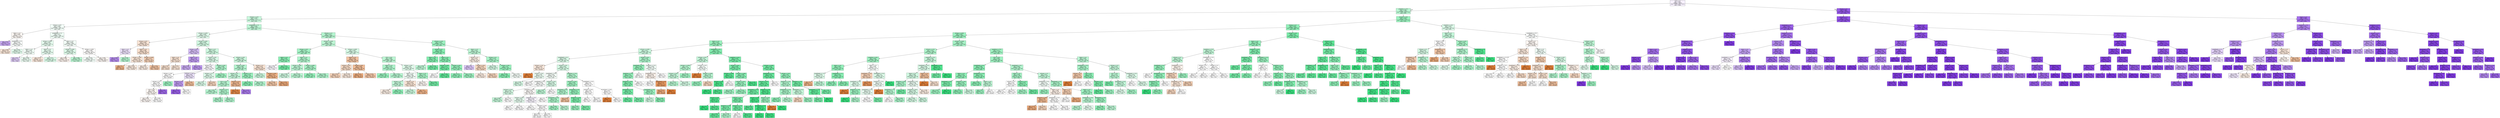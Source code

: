 digraph Tree {
node [shape=box, style="filled", color="black"] ;
0 [label="CCR <= 5.5\ngini = 0.642\nsamples = 26325\nvalue = [5506, 9798, 11021]\nclass = None", fillcolor="#f6f0fd"] ;
1 [label="graphSize <= 22.5\ngini = 0.588\nsamples = 16341\nvalue = [4862, 8944, 2535]\nclass = DCP", fillcolor="#b9f6d2"] ;
0 -> 1 [labeldistance=2.5, labelangle=45, headlabel="True"] ;
2 [label="sdComm <= 0.02\ngini = 0.595\nsamples = 11117\nvalue = [3788, 5772, 1557]\nclass = DCP", fillcolor="#c9f8dd"] ;
1 -> 2 ;
3 [label="sdComp <= 0.02\ngini = 0.583\nsamples = 2542\nvalue = [1098, 1194, 250]\nclass = DCP", fillcolor="#f2fdf7"] ;
2 -> 3 ;
4 [label="nbproc <= 4.5\ngini = 0.665\nsamples = 176\nvalue = [64, 54, 58]\nclass = DLS/DC", fillcolor="#fef9f5"] ;
3 -> 4 ;
5 [label="gini = 0.521\nsamples = 52\nvalue = [16, 4, 32]\nclass = None", fillcolor="#c7a7f3"] ;
4 -> 5 ;
6 [label="graphDepth <= 3.5\ngini = 0.644\nsamples = 124\nvalue = [48, 50, 26]\nclass = DCP", fillcolor="#fafefc"] ;
4 -> 6 ;
7 [label="gini = 0.594\nsamples = 48\nvalue = [24, 18, 6]\nclass = DLS/DC", fillcolor="#fae6d7"] ;
6 -> 7 ;
8 [label="gini = 0.654\nsamples = 76\nvalue = [24, 32, 20]\nclass = DCP", fillcolor="#e1fbec"] ;
6 -> 8 ;
9 [label="graphDepth <= 3.5\ngini = 0.57\nsamples = 2366\nvalue = [1034, 1140, 192]\nclass = DCP", fillcolor="#effdf5"] ;
3 -> 9 ;
10 [label="sdComp <= 0.065\ngini = 0.587\nsamples = 678\nvalue = [278, 328, 72]\nclass = DCP", fillcolor="#e6fcef"] ;
9 -> 10 ;
11 [label="nbproc <= 4.5\ngini = 0.662\nsamples = 42\nvalue = [12, 16, 14]\nclass = DCP", fillcolor="#f1fdf6"] ;
10 -> 11 ;
12 [label="gini = 0.611\nsamples = 12\nvalue = [2, 4, 6]\nclass = None", fillcolor="#e0cef8"] ;
11 -> 12 ;
13 [label="gini = 0.658\nsamples = 30\nvalue = [10, 12, 8]\nclass = DCP", fillcolor="#ebfcf2"] ;
11 -> 13 ;
14 [label="nbproc <= 4.5\ngini = 0.576\nsamples = 636\nvalue = [266, 312, 58]\nclass = DCP", fillcolor="#e6fcef"] ;
10 -> 14 ;
15 [label="gini = 0.577\nsamples = 122\nvalue = [62, 48, 12]\nclass = DLS/DC", fillcolor="#fae7da"] ;
14 -> 15 ;
16 [label="gini = 0.571\nsamples = 514\nvalue = [204, 264, 46]\nclass = DCP", fillcolor="#d9fae7"] ;
14 -> 16 ;
17 [label="nbproc <= 4.5\ngini = 0.563\nsamples = 1688\nvalue = [756, 812, 120]\nclass = DCP", fillcolor="#f3fdf7"] ;
9 -> 17 ;
18 [label="sdComp <= 0.065\ngini = 0.548\nsamples = 618\nvalue = [260, 322, 36]\nclass = DCP", fillcolor="#ddfae9"] ;
17 -> 18 ;
19 [label="gini = 0.588\nsamples = 262\nvalue = [124, 110, 28]\nclass = DLS/DC", fillcolor="#fdf3ed"] ;
18 -> 19 ;
20 [label="gini = 0.499\nsamples = 356\nvalue = [136, 212, 8]\nclass = DCP", fillcolor="#bbf6d3"] ;
18 -> 20 ;
21 [label="sdComp <= 0.065\ngini = 0.569\nsamples = 1070\nvalue = [496, 490, 84]\nclass = DLS/DC", fillcolor="#fffefd"] ;
17 -> 21 ;
22 [label="gini = 0.544\nsamples = 454\nvalue = [208, 224, 22]\nclass = DCP", fillcolor="#f2fdf7"] ;
21 -> 22 ;
23 [label="gini = 0.585\nsamples = 616\nvalue = [288, 266, 62]\nclass = DLS/DC", fillcolor="#fdf7f3"] ;
21 -> 23 ;
24 [label="graphDepth <= 3.5\ngini = 0.593\nsamples = 8575\nvalue = [2690, 4578, 1307]\nclass = DCP", fillcolor="#bff7d7"] ;
2 -> 24 ;
25 [label="sdComm <= 0.065\ngini = 0.639\nsamples = 2181\nvalue = [752, 972, 457]\nclass = DCP", fillcolor="#e1fbec"] ;
24 -> 25 ;
26 [label="sdComp <= 0.02\ngini = 0.609\nsamples = 420\nvalue = [206, 150, 64]\nclass = DLS/DC", fillcolor="#fae5d6"] ;
25 -> 26 ;
27 [label="nbproc <= 4.5\ngini = 0.635\nsamples = 40\nvalue = [8, 14, 18]\nclass = None", fillcolor="#ece1fb"] ;
26 -> 27 ;
28 [label="gini = 0.494\nsamples = 18\nvalue = [4, 2, 12]\nclass = None", fillcolor="#b78ef0"] ;
27 -> 28 ;
29 [label="gini = 0.595\nsamples = 22\nvalue = [4, 12, 6]\nclass = DCP", fillcolor="#b5f5d0"] ;
27 -> 29 ;
30 [label="nbproc <= 4.5\ngini = 0.586\nsamples = 380\nvalue = [198, 136, 46]\nclass = DLS/DC", fillcolor="#f8dfcd"] ;
26 -> 30 ;
31 [label="sdComp <= 0.065\ngini = 0.614\nsamples = 248\nvalue = [120, 88, 40]\nclass = DLS/DC", fillcolor="#fae6d7"] ;
30 -> 31 ;
32 [label="gini = 0.5\nsamples = 12\nvalue = [8, 2, 2]\nclass = DLS/DC", fillcolor="#efb388"] ;
31 -> 32 ;
33 [label="gini = 0.616\nsamples = 236\nvalue = [112, 86, 38]\nclass = DLS/DC", fillcolor="#fae9dd"] ;
31 -> 33 ;
34 [label="sdComp <= 0.065\ngini = 0.517\nsamples = 132\nvalue = [78, 48, 6]\nclass = DLS/DC", fillcolor="#f6d2b8"] ;
30 -> 34 ;
35 [label="gini = 0.601\nsamples = 46\nvalue = [22, 18, 6]\nclass = DLS/DC", fillcolor="#fbede3"] ;
34 -> 35 ;
36 [label="gini = 0.454\nsamples = 86\nvalue = [56, 30, 0]\nclass = DLS/DC", fillcolor="#f3c4a3"] ;
34 -> 36 ;
37 [label="sdComp <= 0.065\ngini = 0.636\nsamples = 1761\nvalue = [546, 822, 393]\nclass = DCP", fillcolor="#d2f9e2"] ;
25 -> 37 ;
38 [label="sdComp <= 0.02\ngini = 0.625\nsamples = 120\nvalue = [30, 30, 60]\nclass = None", fillcolor="#d5bdf6"] ;
37 -> 38 ;
39 [label="nbproc <= 4.5\ngini = 0.602\nsamples = 28\nvalue = [14, 10, 4]\nclass = DLS/DC", fillcolor="#f9e3d3"] ;
38 -> 39 ;
40 [label="gini = 0.49\nsamples = 14\nvalue = [8, 6, 0]\nclass = DLS/DC", fillcolor="#f8e0ce"] ;
39 -> 40 ;
41 [label="gini = 0.653\nsamples = 14\nvalue = [6, 4, 4]\nclass = DLS/DC", fillcolor="#fae6d7"] ;
39 -> 41 ;
42 [label="nbproc <= 4.5\ngini = 0.552\nsamples = 92\nvalue = [16, 20, 56]\nclass = None", fillcolor="#c09cf2"] ;
38 -> 42 ;
43 [label="gini = 0.586\nsamples = 32\nvalue = [8, 6, 18]\nclass = None", fillcolor="#caacf4"] ;
42 -> 43 ;
44 [label="gini = 0.527\nsamples = 60\nvalue = [8, 14, 38]\nclass = None", fillcolor="#bd98f1"] ;
42 -> 44 ;
45 [label="nbproc <= 4.5\ngini = 0.627\nsamples = 1641\nvalue = [516, 792, 333]\nclass = DCP", fillcolor="#cef9e0"] ;
37 -> 45 ;
46 [label="sdComp <= 0.65\ngini = 0.652\nsamples = 480\nvalue = [130, 206, 144]\nclass = DCP", fillcolor="#dafae8"] ;
45 -> 46 ;
47 [label="sdComp <= 0.2\ngini = 0.663\nsamples = 218\nvalue = [76, 62, 80]\nclass = None", fillcolor="#fbf9fe"] ;
46 -> 47 ;
48 [label="sdComm <= 0.65\ngini = 0.667\nsamples = 172\nvalue = [58, 56, 58]\nclass = DLS/DC", fillcolor="#ffffff"] ;
47 -> 48 ;
49 [label="sdComm <= 0.2\ngini = 0.664\nsamples = 152\nvalue = [54, 44, 54]\nclass = DLS/DC", fillcolor="#ffffff"] ;
48 -> 49 ;
50 [label="CCR <= 0.55\ngini = 0.665\nsamples = 142\nvalue = [52, 44, 46]\nclass = DLS/DC", fillcolor="#fdf7f3"] ;
49 -> 50 ;
51 [label="gini = 0.664\nsamples = 114\nvalue = [42, 34, 38]\nclass = DLS/DC", fillcolor="#fef8f5"] ;
50 -> 51 ;
52 [label="gini = 0.663\nsamples = 28\nvalue = [10, 10, 8]\nclass = DLS/DC", fillcolor="#ffffff"] ;
50 -> 52 ;
53 [label="gini = 0.32\nsamples = 10\nvalue = [2, 0, 8]\nclass = None", fillcolor="#a06aec"] ;
49 -> 53 ;
54 [label="gini = 0.56\nsamples = 20\nvalue = [4, 12, 4]\nclass = DCP", fillcolor="#9cf2c0"] ;
48 -> 54 ;
55 [label="sdComm <= 0.65\ngini = 0.601\nsamples = 46\nvalue = [18, 6, 22]\nclass = None", fillcolor="#ede3fb"] ;
47 -> 55 ;
56 [label="sdComm <= 0.2\ngini = 0.512\nsamples = 22\nvalue = [2, 6, 14]\nclass = None", fillcolor="#c09cf2"] ;
55 -> 56 ;
57 [label="gini = 0.278\nsamples = 12\nvalue = [0, 2, 10]\nclass = None", fillcolor="#9a61ea"] ;
56 -> 57 ;
58 [label="gini = 0.64\nsamples = 10\nvalue = [2, 4, 4]\nclass = DCP", fillcolor="#ffffff"] ;
56 -> 58 ;
59 [label="gini = 0.444\nsamples = 24\nvalue = [16, 0, 8]\nclass = DLS/DC", fillcolor="#f2c09c"] ;
55 -> 59 ;
60 [label="sdComm <= 0.65\ngini = 0.596\nsamples = 262\nvalue = [54, 144, 64]\nclass = DCP", fillcolor="#aff4cc"] ;
46 -> 60 ;
61 [label="sdComm <= 0.2\ngini = 0.63\nsamples = 74\nvalue = [14, 34, 26]\nclass = DCP", fillcolor="#defbea"] ;
60 -> 61 ;
62 [label="gini = 0.61\nsamples = 66\nvalue = [10, 32, 24]\nclass = DCP", fillcolor="#d9fae7"] ;
61 -> 62 ;
63 [label="gini = 0.625\nsamples = 8\nvalue = [4, 2, 2]\nclass = DLS/DC", fillcolor="#f6d5bd"] ;
61 -> 63 ;
64 [label="gini = 0.572\nsamples = 188\nvalue = [40, 110, 38]\nclass = DCP", fillcolor="#a1f3c3"] ;
60 -> 64 ;
65 [label="sdComm <= 0.65\ngini = 0.608\nsamples = 1161\nvalue = [386, 586, 189]\nclass = DCP", fillcolor="#ccf8de"] ;
45 -> 65 ;
66 [label="sdComp <= 0.65\ngini = 0.586\nsamples = 901\nvalue = [260, 498, 143]\nclass = DCP", fillcolor="#b5f5d0"] ;
65 -> 66 ;
67 [label="sdComp <= 0.2\ngini = 0.614\nsamples = 568\nvalue = [174, 288, 106]\nclass = DCP", fillcolor="#c6f7db"] ;
66 -> 67 ;
68 [label="CCR <= 0.55\ngini = 0.594\nsamples = 524\nvalue = [144, 286, 94]\nclass = DCP", fillcolor="#b5f5d0"] ;
67 -> 68 ;
69 [label="gini = 0.601\nsamples = 446\nvalue = [120, 240, 86]\nclass = DCP", fillcolor="#b6f5d1"] ;
68 -> 69 ;
70 [label="sdComm <= 0.2\ngini = 0.547\nsamples = 78\nvalue = [24, 46, 8]\nclass = DCP", fillcolor="#aef4cc"] ;
68 -> 70 ;
71 [label="gini = 0.559\nsamples = 48\nvalue = [14, 28, 6]\nclass = DCP", fillcolor="#adf4cb"] ;
70 -> 71 ;
72 [label="gini = 0.524\nsamples = 30\nvalue = [10, 18, 2]\nclass = DCP", fillcolor="#b0f5cd"] ;
70 -> 72 ;
73 [label="sdComm <= 0.2\ngini = 0.459\nsamples = 44\nvalue = [30, 2, 12]\nclass = DLS/DC", fillcolor="#f0b890"] ;
67 -> 73 ;
74 [label="gini = 0.133\nsamples = 28\nvalue = [26, 2, 0]\nclass = DLS/DC", fillcolor="#e78b48"] ;
73 -> 74 ;
75 [label="gini = 0.375\nsamples = 16\nvalue = [4, 0, 12]\nclass = None", fillcolor="#ab7bee"] ;
73 -> 75 ;
76 [label="sdComm <= 0.2\ngini = 0.523\nsamples = 333\nvalue = [86, 210, 37]\nclass = DCP", fillcolor="#9cf2c0"] ;
66 -> 76 ;
77 [label="gini = 0.49\nsamples = 145\nvalue = [22, 98, 25]\nclass = DCP", fillcolor="#87efb2"] ;
76 -> 77 ;
78 [label="gini = 0.525\nsamples = 188\nvalue = [64, 112, 12]\nclass = DCP", fillcolor="#b2f5ce"] ;
76 -> 78 ;
79 [label="sdComp <= 0.2\ngini = 0.619\nsamples = 260\nvalue = [126, 88, 46]\nclass = DLS/DC", fillcolor="#f9e3d3"] ;
65 -> 79 ;
80 [label="gini = 0.617\nsamples = 108\nvalue = [20, 54, 34]\nclass = DCP", fillcolor="#c9f8dd"] ;
79 -> 80 ;
81 [label="sdComp <= 0.65\ngini = 0.457\nsamples = 152\nvalue = [106, 34, 12]\nclass = DLS/DC", fillcolor="#efb286"] ;
79 -> 81 ;
82 [label="gini = 0.586\nsamples = 46\nvalue = [26, 10, 10]\nclass = DLS/DC", fillcolor="#f3c7a7"] ;
81 -> 82 ;
83 [label="gini = 0.379\nsamples = 106\nvalue = [80, 24, 2]\nclass = DLS/DC", fillcolor="#eda978"] ;
81 -> 83 ;
84 [label="sdComm <= 0.2\ngini = 0.572\nsamples = 6394\nvalue = [1938, 3606, 850]\nclass = DCP", fillcolor="#b5f5d0"] ;
24 -> 84 ;
85 [label="sdComm <= 0.065\ngini = 0.568\nsamples = 4690\nvalue = [1584, 2594, 512]\nclass = DCP", fillcolor="#bff7d6"] ;
84 -> 85 ;
86 [label="sdComp <= 0.02\ngini = 0.54\nsamples = 2120\nvalue = [596, 1286, 238]\nclass = DCP", fillcolor="#a5f3c6"] ;
85 -> 86 ;
87 [label="nbproc <= 4.5\ngini = 0.502\nsamples = 470\nvalue = [68, 312, 90]\nclass = DCP", fillcolor="#8bf0b5"] ;
86 -> 87 ;
88 [label="gini = 0.665\nsamples = 94\nvalue = [28, 32, 34]\nclass = None", fillcolor="#fbf9fe"] ;
87 -> 88 ;
89 [label="gini = 0.412\nsamples = 376\nvalue = [40, 280, 56]\nclass = DCP", fillcolor="#74eda7"] ;
87 -> 89 ;
90 [label="nbproc <= 4.5\ngini = 0.541\nsamples = 1650\nvalue = [528, 974, 148]\nclass = DCP", fillcolor="#b0f5cd"] ;
86 -> 90 ;
91 [label="sdComp <= 0.065\ngini = 0.561\nsamples = 622\nvalue = [212, 348, 62]\nclass = DCP", fillcolor="#bdf6d5"] ;
90 -> 91 ;
92 [label="gini = 0.586\nsamples = 100\nvalue = [36, 52, 12]\nclass = DCP", fillcolor="#cef8e0"] ;
91 -> 92 ;
93 [label="gini = 0.556\nsamples = 522\nvalue = [176, 296, 50]\nclass = DCP", fillcolor="#baf6d3"] ;
91 -> 93 ;
94 [label="sdComp <= 0.065\ngini = 0.528\nsamples = 1028\nvalue = [316, 626, 86]\nclass = DCP", fillcolor="#a9f4c8"] ;
90 -> 94 ;
95 [label="gini = 0.487\nsamples = 224\nvalue = [60, 148, 16]\nclass = DCP", fillcolor="#95f1bb"] ;
94 -> 95 ;
96 [label="gini = 0.538\nsamples = 804\nvalue = [256, 478, 70]\nclass = DCP", fillcolor="#aff4cc"] ;
94 -> 96 ;
97 [label="sdComp <= 0.065\ngini = 0.582\nsamples = 2570\nvalue = [988, 1308, 274]\nclass = DCP", fillcolor="#d7fae6"] ;
85 -> 97 ;
98 [label="nbproc <= 4.5\ngini = 0.526\nsamples = 488\nvalue = [302, 140, 46]\nclass = DLS/DC", fillcolor="#f3c4a3"] ;
97 -> 98 ;
99 [label="sdComp <= 0.02\ngini = 0.621\nsamples = 108\nvalue = [54, 32, 22]\nclass = DLS/DC", fillcolor="#f7dbc6"] ;
98 -> 99 ;
100 [label="gini = 0.615\nsamples = 54\nvalue = [28, 12, 14]\nclass = DLS/DC", fillcolor="#f6d3ba"] ;
99 -> 100 ;
101 [label="gini = 0.609\nsamples = 54\nvalue = [26, 20, 8]\nclass = DLS/DC", fillcolor="#fae9dc"] ;
99 -> 101 ;
102 [label="sdComp <= 0.02\ngini = 0.489\nsamples = 380\nvalue = [248, 108, 24]\nclass = DLS/DC", fillcolor="#f2be99"] ;
98 -> 102 ;
103 [label="gini = 0.411\nsamples = 132\nvalue = [96, 32, 4]\nclass = DLS/DC", fillcolor="#eeae80"] ;
102 -> 103 ;
104 [label="gini = 0.524\nsamples = 248\nvalue = [152, 76, 20]\nclass = DLS/DC", fillcolor="#f4c7a8"] ;
102 -> 104 ;
105 [label="CCR <= 0.55\ngini = 0.565\nsamples = 2082\nvalue = [686, 1168, 228]\nclass = DCP", fillcolor="#bbf6d3"] ;
97 -> 105 ;
106 [label="nbproc <= 4.5\ngini = 0.544\nsamples = 1472\nvalue = [450, 874, 148]\nclass = DCP", fillcolor="#adf4cb"] ;
105 -> 106 ;
107 [label="gini = 0.512\nsamples = 396\nvalue = [102, 254, 40]\nclass = DCP", fillcolor="#99f2be"] ;
106 -> 107 ;
108 [label="gini = 0.553\nsamples = 1076\nvalue = [348, 620, 108]\nclass = DCP", fillcolor="#b5f5d0"] ;
106 -> 108 ;
109 [label="sdComp <= 0.65\ngini = 0.601\nsamples = 610\nvalue = [236, 294, 80]\nclass = DCP", fillcolor="#e0fbeb"] ;
105 -> 109 ;
110 [label="nbproc <= 4.5\ngini = 0.609\nsamples = 488\nvalue = [200, 220, 68]\nclass = DCP", fillcolor="#f1fdf6"] ;
109 -> 110 ;
111 [label="sdComp <= 0.2\ngini = 0.585\nsamples = 258\nvalue = [86, 138, 34]\nclass = DCP", fillcolor="#c3f7d9"] ;
110 -> 111 ;
112 [label="gini = 0.566\nsamples = 128\nvalue = [64, 54, 10]\nclass = DLS/DC", fillcolor="#fbeee4"] ;
111 -> 112 ;
113 [label="gini = 0.52\nsamples = 130\nvalue = [22, 84, 24]\nclass = DCP", fillcolor="#8ff0b8"] ;
111 -> 113 ;
114 [label="sdComp <= 0.2\ngini = 0.605\nsamples = 230\nvalue = [114, 82, 34]\nclass = DLS/DC", fillcolor="#f9e4d4"] ;
110 -> 114 ;
115 [label="gini = 0.589\nsamples = 122\nvalue = [42, 64, 16]\nclass = DCP", fillcolor="#c9f8dc"] ;
114 -> 115 ;
116 [label="gini = 0.5\nsamples = 108\nvalue = [72, 18, 18]\nclass = DLS/DC", fillcolor="#efb388"] ;
114 -> 116 ;
117 [label="nbproc <= 4.5\ngini = 0.535\nsamples = 122\nvalue = [36, 74, 12]\nclass = DCP", fillcolor="#a8f4c7"] ;
109 -> 117 ;
118 [label="gini = 0.615\nsamples = 54\nvalue = [24, 22, 8]\nclass = DLS/DC", fillcolor="#fdf7f3"] ;
117 -> 118 ;
119 [label="gini = 0.381\nsamples = 68\nvalue = [12, 52, 4]\nclass = DCP", fillcolor="#72eca5"] ;
117 -> 119 ;
120 [label="sdComm <= 0.65\ngini = 0.565\nsamples = 1704\nvalue = [354, 1012, 338]\nclass = DCP", fillcolor="#9ef2c2"] ;
84 -> 120 ;
121 [label="sdComp <= 0.2\ngini = 0.486\nsamples = 810\nvalue = [106, 550, 154]\nclass = DCP", fillcolor="#87efb3"] ;
120 -> 121 ;
122 [label="nbproc <= 4.5\ngini = 0.448\nsamples = 320\nvalue = [24, 226, 70]\nclass = DCP", fillcolor="#83efb0"] ;
121 -> 122 ;
123 [label="gini = 0.604\nsamples = 80\nvalue = [24, 42, 14]\nclass = DCP", fillcolor="#bff7d6"] ;
122 -> 123 ;
124 [label="gini = 0.358\nsamples = 240\nvalue = [0, 184, 56]\nclass = DCP", fillcolor="#75eda7"] ;
122 -> 124 ;
125 [label="nbproc <= 4.5\ngini = 0.505\nsamples = 490\nvalue = [82, 324, 84]\nclass = DCP", fillcolor="#8af0b5"] ;
121 -> 125 ;
126 [label="sdComp <= 0.65\ngini = 0.371\nsamples = 112\nvalue = [4, 86, 22]\nclass = DCP", fillcolor="#72eda5"] ;
125 -> 126 ;
127 [label="gini = 0.5\nsamples = 8\nvalue = [4, 0, 4]\nclass = DLS/DC", fillcolor="#ffffff"] ;
126 -> 127 ;
128 [label="gini = 0.286\nsamples = 104\nvalue = [0, 86, 18]\nclass = DCP", fillcolor="#62ea9b"] ;
126 -> 128 ;
129 [label="sdComp <= 0.65\ngini = 0.534\nsamples = 378\nvalue = [78, 238, 62]\nclass = DCP", fillcolor="#95f1bc"] ;
125 -> 129 ;
130 [label="gini = 0.517\nsamples = 216\nvalue = [42, 140, 34]\nclass = DCP", fillcolor="#8ff0b8"] ;
129 -> 130 ;
131 [label="gini = 0.555\nsamples = 162\nvalue = [36, 98, 28]\nclass = DCP", fillcolor="#9ef2c1"] ;
129 -> 131 ;
132 [label="nbproc <= 4.5\ngini = 0.614\nsamples = 894\nvalue = [248, 462, 184]\nclass = DCP", fillcolor="#bdf6d5"] ;
120 -> 132 ;
133 [label="sdComp <= 0.2\ngini = 0.652\nsamples = 152\nvalue = [64, 38, 50]\nclass = DLS/DC", fillcolor="#fbeee4"] ;
132 -> 133 ;
134 [label="gini = 0.62\nsamples = 40\nvalue = [8, 12, 20]\nclass = None", fillcolor="#dbc6f8"] ;
133 -> 134 ;
135 [label="sdComp <= 0.65\ngini = 0.624\nsamples = 112\nvalue = [56, 26, 30]\nclass = DLS/DC", fillcolor="#f7d7c0"] ;
133 -> 135 ;
136 [label="gini = 0.62\nsamples = 60\nvalue = [28, 10, 22]\nclass = DLS/DC", fillcolor="#fbebe0"] ;
135 -> 136 ;
137 [label="gini = 0.592\nsamples = 52\nvalue = [28, 16, 8]\nclass = DLS/DC", fillcolor="#f6d5bd"] ;
135 -> 137 ;
138 [label="sdComp <= 0.2\ngini = 0.579\nsamples = 742\nvalue = [184, 424, 134]\nclass = DCP", fillcolor="#aaf4c9"] ;
132 -> 138 ;
139 [label="gini = 0.649\nsamples = 200\nvalue = [60, 88, 52]\nclass = DCP", fillcolor="#d7fae6"] ;
138 -> 139 ;
140 [label="sdComp <= 0.65\ngini = 0.54\nsamples = 542\nvalue = [124, 336, 82]\nclass = DCP", fillcolor="#9bf2bf"] ;
138 -> 140 ;
141 [label="gini = 0.486\nsamples = 418\nvalue = [76, 284, 58]\nclass = DCP", fillcolor="#87efb2"] ;
140 -> 141 ;
142 [label="gini = 0.637\nsamples = 124\nvalue = [48, 52, 24]\nclass = DCP", fillcolor="#f5fef8"] ;
140 -> 142 ;
143 [label="sdComm <= 0.65\ngini = 0.554\nsamples = 5224\nvalue = [1074, 3172, 978]\nclass = DCP", fillcolor="#9bf2bf"] ;
1 -> 143 ;
144 [label="sdComp <= 0.2\ngini = 0.535\nsamples = 4554\nvalue = [848, 2868, 838]\nclass = DCP", fillcolor="#93f1ba"] ;
143 -> 144 ;
145 [label="sdComp <= 0.065\ngini = 0.555\nsamples = 3626\nvalue = [794, 2192, 640]\nclass = DCP", fillcolor="#9df2c1"] ;
144 -> 145 ;
146 [label="nbproc <= 4.5\ngini = 0.542\nsamples = 1584\nvalue = [244, 980, 360]\nclass = DCP", fillcolor="#9bf2bf"] ;
145 -> 146 ;
147 [label="sdComm <= 0.065\ngini = 0.617\nsamples = 562\nvalue = [104, 280, 178]\nclass = DCP", fillcolor="#caf8de"] ;
146 -> 147 ;
148 [label="graphDepth <= 6.5\ngini = 0.643\nsamples = 372\nvalue = [86, 166, 120]\nclass = DCP", fillcolor="#dbfae8"] ;
147 -> 148 ;
149 [label="sdComm <= 0.02\ngini = 0.654\nsamples = 52\nvalue = [22, 16, 14]\nclass = DLS/DC", fillcolor="#fbeade"] ;
148 -> 149 ;
150 [label="gini = 0.0\nsamples = 18\nvalue = [18, 0, 0]\nclass = DLS/DC", fillcolor="#e58139"] ;
149 -> 150 ;
151 [label="sdComp <= 0.02\ngini = 0.595\nsamples = 34\nvalue = [4, 16, 14]\nclass = DCP", fillcolor="#ebfcf2"] ;
149 -> 151 ;
152 [label="gini = 0.494\nsamples = 18\nvalue = [0, 10, 8]\nclass = DCP", fillcolor="#d7fae6"] ;
151 -> 152 ;
153 [label="gini = 0.656\nsamples = 16\nvalue = [4, 6, 6]\nclass = DCP", fillcolor="#ffffff"] ;
151 -> 153 ;
154 [label="sdComp <= 0.02\ngini = 0.631\nsamples = 320\nvalue = [64, 150, 106]\nclass = DCP", fillcolor="#d6fae5"] ;
148 -> 154 ;
155 [label="graphDepth <= 25.5\ngini = 0.642\nsamples = 184\nvalue = [38, 76, 70]\nclass = DCP", fillcolor="#f5fef8"] ;
154 -> 155 ;
156 [label="graphDepth <= 9.0\ngini = 0.658\nsamples = 148\nvalue = [38, 56, 54]\nclass = DCP", fillcolor="#fbfefc"] ;
155 -> 156 ;
157 [label="sdComm <= 0.02\ngini = 0.531\nsamples = 48\nvalue = [2, 26, 20]\nclass = DCP", fillcolor="#d5f9e4"] ;
156 -> 157 ;
158 [label="gini = 0.484\nsamples = 34\nvalue = [0, 20, 14]\nclass = DCP", fillcolor="#c4f7d9"] ;
157 -> 158 ;
159 [label="gini = 0.612\nsamples = 14\nvalue = [2, 6, 6]\nclass = DCP", fillcolor="#ffffff"] ;
157 -> 159 ;
160 [label="graphSize <= 40.0\ngini = 0.665\nsamples = 100\nvalue = [36, 30, 34]\nclass = DLS/DC", fillcolor="#fefbf9"] ;
156 -> 160 ;
161 [label="sdComm <= 0.02\ngini = 0.653\nsamples = 48\nvalue = [16, 20, 12]\nclass = DCP", fillcolor="#e6fcef"] ;
160 -> 161 ;
162 [label="gini = 0.5\nsamples = 8\nvalue = [0, 4, 4]\nclass = DCP", fillcolor="#ffffff"] ;
161 -> 162 ;
163 [label="gini = 0.64\nsamples = 40\nvalue = [16, 16, 8]\nclass = DLS/DC", fillcolor="#ffffff"] ;
161 -> 163 ;
164 [label="graphSize <= 75.0\ngini = 0.636\nsamples = 52\nvalue = [20, 10, 22]\nclass = None", fillcolor="#f7f3fd"] ;
160 -> 164 ;
165 [label="gini = 0.5\nsamples = 24\nvalue = [12, 0, 12]\nclass = DLS/DC", fillcolor="#ffffff"] ;
164 -> 165 ;
166 [label="sdComm <= 0.02\ngini = 0.663\nsamples = 28\nvalue = [8, 10, 10]\nclass = DCP", fillcolor="#ffffff"] ;
164 -> 166 ;
167 [label="gini = 0.667\nsamples = 18\nvalue = [6, 6, 6]\nclass = DLS/DC", fillcolor="#ffffff"] ;
166 -> 167 ;
168 [label="gini = 0.64\nsamples = 10\nvalue = [2, 4, 4]\nclass = DCP", fillcolor="#ffffff"] ;
166 -> 168 ;
169 [label="sdComm <= 0.02\ngini = 0.494\nsamples = 36\nvalue = [0, 20, 16]\nclass = DCP", fillcolor="#d7fae6"] ;
155 -> 169 ;
170 [label="gini = 0.48\nsamples = 20\nvalue = [0, 12, 8]\nclass = DCP", fillcolor="#bdf6d5"] ;
169 -> 170 ;
171 [label="gini = 0.5\nsamples = 16\nvalue = [0, 8, 8]\nclass = DCP", fillcolor="#ffffff"] ;
169 -> 171 ;
172 [label="graphSize <= 75.0\ngini = 0.597\nsamples = 136\nvalue = [26, 74, 36]\nclass = DCP", fillcolor="#b4f5cf"] ;
154 -> 172 ;
173 [label="sdComm <= 0.02\ngini = 0.569\nsamples = 102\nvalue = [20, 60, 22]\nclass = DCP", fillcolor="#a1f3c3"] ;
172 -> 173 ;
174 [label="graphDepth <= 9.0\ngini = 0.587\nsamples = 68\nvalue = [12, 38, 18]\nclass = DCP", fillcolor="#b0f5cd"] ;
173 -> 174 ;
175 [label="gini = 0.5\nsamples = 8\nvalue = [0, 4, 4]\nclass = DCP", fillcolor="#ffffff"] ;
174 -> 175 ;
176 [label="graphDepth <= 13.5\ngini = 0.584\nsamples = 60\nvalue = [12, 34, 14]\nclass = DCP", fillcolor="#a9f4c8"] ;
174 -> 176 ;
177 [label="gini = 0.566\nsamples = 44\nvalue = [8, 26, 10]\nclass = DCP", fillcolor="#a2f3c4"] ;
176 -> 177 ;
178 [label="gini = 0.625\nsamples = 16\nvalue = [4, 8, 4]\nclass = DCP", fillcolor="#bdf6d5"] ;
176 -> 178 ;
179 [label="graphDepth <= 9.0\ngini = 0.512\nsamples = 34\nvalue = [8, 22, 4]\nclass = DCP", fillcolor="#94f1bb"] ;
173 -> 179 ;
180 [label="gini = 0.444\nsamples = 6\nvalue = [4, 2, 0]\nclass = DLS/DC", fillcolor="#f2c09c"] ;
179 -> 180 ;
181 [label="graphSize <= 40.0\ngini = 0.449\nsamples = 28\nvalue = [4, 20, 4]\nclass = DCP", fillcolor="#7beeab"] ;
179 -> 181 ;
182 [label="gini = 0.444\nsamples = 12\nvalue = [0, 8, 4]\nclass = DCP", fillcolor="#9cf2c0"] ;
181 -> 182 ;
183 [label="gini = 0.375\nsamples = 16\nvalue = [4, 12, 0]\nclass = DCP", fillcolor="#7beeab"] ;
181 -> 183 ;
184 [label="graphDepth <= 25.5\ngini = 0.63\nsamples = 34\nvalue = [6, 14, 14]\nclass = DCP", fillcolor="#ffffff"] ;
172 -> 184 ;
185 [label="sdComm <= 0.02\ngini = 0.64\nsamples = 20\nvalue = [4, 8, 8]\nclass = DCP", fillcolor="#ffffff"] ;
184 -> 185 ;
186 [label="gini = 0.5\nsamples = 8\nvalue = [0, 4, 4]\nclass = DCP", fillcolor="#ffffff"] ;
185 -> 186 ;
187 [label="gini = 0.667\nsamples = 12\nvalue = [4, 4, 4]\nclass = DLS/DC", fillcolor="#ffffff"] ;
185 -> 187 ;
188 [label="sdComm <= 0.02\ngini = 0.612\nsamples = 14\nvalue = [2, 6, 6]\nclass = DCP", fillcolor="#ffffff"] ;
184 -> 188 ;
189 [label="gini = 0.0\nsamples = 2\nvalue = [2, 0, 0]\nclass = DLS/DC", fillcolor="#e58139"] ;
188 -> 189 ;
190 [label="gini = 0.5\nsamples = 12\nvalue = [0, 6, 6]\nclass = DCP", fillcolor="#ffffff"] ;
188 -> 190 ;
191 [label="sdComp <= 0.02\ngini = 0.538\nsamples = 190\nvalue = [18, 114, 58]\nclass = DCP", fillcolor="#abf4ca"] ;
147 -> 191 ;
192 [label="graphDepth <= 25.5\ngini = 0.469\nsamples = 144\nvalue = [6, 96, 42]\nclass = DCP", fillcolor="#96f1bc"] ;
191 -> 192 ;
193 [label="graphSize <= 75.0\ngini = 0.447\nsamples = 136\nvalue = [2, 92, 42]\nclass = DCP", fillcolor="#96f1bc"] ;
192 -> 193 ;
194 [label="graphSize <= 40.0\ngini = 0.411\nsamples = 108\nvalue = [2, 78, 28]\nclass = DCP", fillcolor="#83efb0"] ;
193 -> 194 ;
195 [label="graphDepth <= 7.5\ngini = 0.36\nsamples = 68\nvalue = [0, 52, 16]\nclass = DCP", fillcolor="#76eda8"] ;
194 -> 195 ;
196 [label="gini = 0.32\nsamples = 20\nvalue = [0, 16, 4]\nclass = DCP", fillcolor="#6aeca0"] ;
195 -> 196 ;
197 [label="gini = 0.375\nsamples = 48\nvalue = [0, 36, 12]\nclass = DCP", fillcolor="#7beeab"] ;
195 -> 197 ;
198 [label="graphDepth <= 12.5\ngini = 0.485\nsamples = 40\nvalue = [2, 26, 12]\nclass = DCP", fillcolor="#9cf2c0"] ;
194 -> 198 ;
199 [label="gini = 0.611\nsamples = 12\nvalue = [2, 6, 4]\nclass = DCP", fillcolor="#cef8e0"] ;
198 -> 199 ;
200 [label="gini = 0.408\nsamples = 28\nvalue = [0, 20, 8]\nclass = DCP", fillcolor="#88efb3"] ;
198 -> 200 ;
201 [label="gini = 0.5\nsamples = 28\nvalue = [0, 14, 14]\nclass = DCP", fillcolor="#ffffff"] ;
193 -> 201 ;
202 [label="gini = 0.5\nsamples = 8\nvalue = [4, 4, 0]\nclass = DLS/DC", fillcolor="#ffffff"] ;
192 -> 202 ;
203 [label="graphSize <= 75.0\ngini = 0.658\nsamples = 46\nvalue = [12, 18, 16]\nclass = DCP", fillcolor="#f2fdf7"] ;
191 -> 203 ;
204 [label="graphDepth <= 6.5\ngini = 0.658\nsamples = 30\nvalue = [12, 10, 8]\nclass = DLS/DC", fillcolor="#fcf2eb"] ;
203 -> 204 ;
205 [label="gini = 0.593\nsamples = 18\nvalue = [2, 8, 8]\nclass = DCP", fillcolor="#ffffff"] ;
204 -> 205 ;
206 [label="graphDepth <= 9.0\ngini = 0.278\nsamples = 12\nvalue = [10, 2, 0]\nclass = DLS/DC", fillcolor="#ea9a61"] ;
204 -> 206 ;
207 [label="gini = 0.375\nsamples = 8\nvalue = [6, 2, 0]\nclass = DLS/DC", fillcolor="#eeab7b"] ;
206 -> 207 ;
208 [label="gini = 0.0\nsamples = 4\nvalue = [4, 0, 0]\nclass = DLS/DC", fillcolor="#e58139"] ;
206 -> 208 ;
209 [label="gini = 0.5\nsamples = 16\nvalue = [0, 8, 8]\nclass = DCP", fillcolor="#ffffff"] ;
203 -> 209 ;
210 [label="graphDepth <= 6.5\ngini = 0.48\nsamples = 1022\nvalue = [140, 700, 182]\nclass = DCP", fillcolor="#85efb1"] ;
146 -> 210 ;
211 [label="sdComp <= 0.02\ngini = 0.6\nsamples = 246\nvalue = [80, 128, 38]\nclass = DCP", fillcolor="#c6f7db"] ;
210 -> 211 ;
212 [label="sdComm <= 0.065\ngini = 0.61\nsamples = 148\nvalue = [32, 78, 38]\nclass = DCP", fillcolor="#b7f6d1"] ;
211 -> 212 ;
213 [label="sdComm <= 0.02\ngini = 0.629\nsamples = 94\nvalue = [22, 46, 26]\nclass = DCP", fillcolor="#c5f7da"] ;
212 -> 213 ;
214 [label="gini = 0.612\nsamples = 42\nvalue = [10, 22, 10]\nclass = DCP", fillcolor="#b5f5d0"] ;
213 -> 214 ;
215 [label="gini = 0.639\nsamples = 52\nvalue = [12, 24, 16]\nclass = DCP", fillcolor="#d3f9e3"] ;
213 -> 215 ;
216 [label="gini = 0.565\nsamples = 54\nvalue = [10, 32, 12]\nclass = DCP", fillcolor="#a1f3c3"] ;
212 -> 216 ;
217 [label="sdComm <= 0.02\ngini = 0.5\nsamples = 98\nvalue = [48, 50, 0]\nclass = DCP", fillcolor="#f7fefa"] ;
211 -> 217 ;
218 [label="gini = 0.0\nsamples = 16\nvalue = [16, 0, 0]\nclass = DLS/DC", fillcolor="#e58139"] ;
217 -> 218 ;
219 [label="sdComm <= 0.065\ngini = 0.476\nsamples = 82\nvalue = [32, 50, 0]\nclass = DCP", fillcolor="#b8f6d2"] ;
217 -> 219 ;
220 [label="gini = 0.437\nsamples = 62\nvalue = [20, 42, 0]\nclass = DCP", fillcolor="#97f1bd"] ;
219 -> 220 ;
221 [label="gini = 0.48\nsamples = 20\nvalue = [12, 8, 0]\nclass = DLS/DC", fillcolor="#f6d5bd"] ;
219 -> 221 ;
222 [label="graphSize <= 40.0\ngini = 0.416\nsamples = 776\nvalue = [60, 572, 144]\nclass = DCP", fillcolor="#79edaa"] ;
210 -> 222 ;
223 [label="sdComp <= 0.02\ngini = 0.448\nsamples = 378\nvalue = [48, 270, 60]\nclass = DCP", fillcolor="#7ceeac"] ;
222 -> 223 ;
224 [label="sdComm <= 0.065\ngini = 0.277\nsamples = 102\nvalue = [8, 86, 8]\nclass = DCP", fillcolor="#5be996"] ;
223 -> 224 ;
225 [label="sdComm <= 0.02\ngini = 0.169\nsamples = 86\nvalue = [0, 78, 8]\nclass = DCP", fillcolor="#4de88e"] ;
224 -> 225 ;
226 [label="gini = 0.0\nsamples = 16\nvalue = [0, 16, 0]\nclass = DCP", fillcolor="#39e581"] ;
225 -> 226 ;
227 [label="gini = 0.202\nsamples = 70\nvalue = [0, 62, 8]\nclass = DCP", fillcolor="#53e891"] ;
225 -> 227 ;
228 [label="gini = 0.5\nsamples = 16\nvalue = [8, 8, 0]\nclass = DLS/DC", fillcolor="#ffffff"] ;
224 -> 228 ;
229 [label="sdComm <= 0.065\ngini = 0.499\nsamples = 276\nvalue = [40, 184, 52]\nclass = DCP", fillcolor="#8af0b5"] ;
223 -> 229 ;
230 [label="sdComm <= 0.02\ngini = 0.542\nsamples = 232\nvalue = [40, 144, 48]\nclass = DCP", fillcolor="#98f1bd"] ;
229 -> 230 ;
231 [label="gini = 0.551\nsamples = 96\nvalue = [24, 58, 14]\nclass = DCP", fillcolor="#a2f3c4"] ;
230 -> 231 ;
232 [label="gini = 0.524\nsamples = 136\nvalue = [16, 86, 34]\nclass = DCP", fillcolor="#9af2bf"] ;
230 -> 232 ;
233 [label="gini = 0.165\nsamples = 44\nvalue = [0, 40, 4]\nclass = DCP", fillcolor="#4de88e"] ;
229 -> 233 ;
234 [label="sdComm <= 0.065\ngini = 0.379\nsamples = 398\nvalue = [12, 302, 84]\nclass = DCP", fillcolor="#76eda8"] ;
222 -> 234 ;
235 [label="graphDepth <= 25.5\ngini = 0.334\nsamples = 276\nvalue = [8, 220, 48]\nclass = DCP", fillcolor="#6aeba0"] ;
234 -> 235 ;
236 [label="sdComm <= 0.02\ngini = 0.311\nsamples = 260\nvalue = [8, 212, 40]\nclass = DCP", fillcolor="#64eb9c"] ;
235 -> 236 ;
237 [label="graphDepth <= 12.5\ngini = 0.357\nsamples = 170\nvalue = [4, 132, 34]\nclass = DCP", fillcolor="#70eca4"] ;
236 -> 237 ;
238 [label="sdComp <= 0.02\ngini = 0.219\nsamples = 32\nvalue = [0, 28, 4]\nclass = DCP", fillcolor="#55e993"] ;
237 -> 238 ;
239 [label="gini = 0.0\nsamples = 4\nvalue = [0, 4, 0]\nclass = DCP", fillcolor="#39e581"] ;
238 -> 239 ;
240 [label="gini = 0.245\nsamples = 28\nvalue = [0, 24, 4]\nclass = DCP", fillcolor="#5ae996"] ;
238 -> 240 ;
241 [label="sdComp <= 0.02\ngini = 0.384\nsamples = 138\nvalue = [4, 104, 30]\nclass = DCP", fillcolor="#77eda9"] ;
237 -> 241 ;
242 [label="graphSize <= 75.0\ngini = 0.375\nsamples = 96\nvalue = [0, 72, 24]\nclass = DCP", fillcolor="#7beeab"] ;
241 -> 242 ;
243 [label="gini = 0.305\nsamples = 64\nvalue = [0, 52, 12]\nclass = DCP", fillcolor="#67eb9e"] ;
242 -> 243 ;
244 [label="gini = 0.469\nsamples = 32\nvalue = [0, 20, 12]\nclass = DCP", fillcolor="#b0f5cd"] ;
242 -> 244 ;
245 [label="graphSize <= 75.0\ngini = 0.39\nsamples = 42\nvalue = [4, 32, 6]\nclass = DCP", fillcolor="#70eca4"] ;
241 -> 245 ;
246 [label="gini = 0.64\nsamples = 10\nvalue = [4, 4, 2]\nclass = DLS/DC", fillcolor="#ffffff"] ;
245 -> 246 ;
247 [label="gini = 0.219\nsamples = 32\nvalue = [0, 28, 4]\nclass = DCP", fillcolor="#55e993"] ;
245 -> 247 ;
248 [label="graphSize <= 75.0\ngini = 0.203\nsamples = 90\nvalue = [4, 80, 6]\nclass = DCP", fillcolor="#51e890"] ;
236 -> 248 ;
249 [label="sdComp <= 0.02\ngini = 0.142\nsamples = 78\nvalue = [0, 72, 6]\nclass = DCP", fillcolor="#49e78c"] ;
248 -> 249 ;
250 [label="gini = 0.245\nsamples = 28\nvalue = [0, 24, 4]\nclass = DCP", fillcolor="#5ae996"] ;
249 -> 250 ;
251 [label="graphDepth <= 12.5\ngini = 0.077\nsamples = 50\nvalue = [0, 48, 2]\nclass = DCP", fillcolor="#41e686"] ;
249 -> 251 ;
252 [label="gini = 0.0\nsamples = 8\nvalue = [0, 8, 0]\nclass = DCP", fillcolor="#39e581"] ;
251 -> 252 ;
253 [label="gini = 0.091\nsamples = 42\nvalue = [0, 40, 2]\nclass = DCP", fillcolor="#43e687"] ;
251 -> 253 ;
254 [label="sdComp <= 0.02\ngini = 0.444\nsamples = 12\nvalue = [4, 8, 0]\nclass = DCP", fillcolor="#9cf2c0"] ;
248 -> 254 ;
255 [label="gini = 0.0\nsamples = 4\nvalue = [4, 0, 0]\nclass = DLS/DC", fillcolor="#e58139"] ;
254 -> 255 ;
256 [label="gini = 0.0\nsamples = 8\nvalue = [0, 8, 0]\nclass = DCP", fillcolor="#39e581"] ;
254 -> 256 ;
257 [label="gini = 0.5\nsamples = 16\nvalue = [0, 8, 8]\nclass = DCP", fillcolor="#ffffff"] ;
235 -> 257 ;
258 [label="sdComp <= 0.02\ngini = 0.46\nsamples = 122\nvalue = [4, 82, 36]\nclass = DCP", fillcolor="#95f1bc"] ;
234 -> 258 ;
259 [label="graphSize <= 75.0\ngini = 0.514\nsamples = 76\nvalue = [4, 46, 26]\nclass = DCP", fillcolor="#b0f5cd"] ;
258 -> 259 ;
260 [label="graphDepth <= 12.5\ngini = 0.459\nsamples = 56\nvalue = [0, 36, 20]\nclass = DCP", fillcolor="#a7f3c7"] ;
259 -> 260 ;
261 [label="gini = 0.42\nsamples = 20\nvalue = [0, 14, 6]\nclass = DCP", fillcolor="#8ef0b7"] ;
260 -> 261 ;
262 [label="gini = 0.475\nsamples = 36\nvalue = [0, 22, 14]\nclass = DCP", fillcolor="#b7f6d1"] ;
260 -> 262 ;
263 [label="graphDepth <= 25.5\ngini = 0.62\nsamples = 20\nvalue = [4, 10, 6]\nclass = DCP", fillcolor="#c6f8db"] ;
259 -> 263 ;
264 [label="gini = 0.625\nsamples = 8\nvalue = [4, 2, 2]\nclass = DLS/DC", fillcolor="#f6d5bd"] ;
263 -> 264 ;
265 [label="gini = 0.444\nsamples = 12\nvalue = [0, 8, 4]\nclass = DCP", fillcolor="#9cf2c0"] ;
263 -> 265 ;
266 [label="graphSize <= 75.0\ngini = 0.34\nsamples = 46\nvalue = [0, 36, 10]\nclass = DCP", fillcolor="#70eca4"] ;
258 -> 266 ;
267 [label="graphDepth <= 12.5\ngini = 0.278\nsamples = 12\nvalue = [0, 10, 2]\nclass = DCP", fillcolor="#61ea9a"] ;
266 -> 267 ;
268 [label="gini = 0.375\nsamples = 8\nvalue = [0, 6, 2]\nclass = DCP", fillcolor="#7beeab"] ;
267 -> 268 ;
269 [label="gini = 0.0\nsamples = 4\nvalue = [0, 4, 0]\nclass = DCP", fillcolor="#39e581"] ;
267 -> 269 ;
270 [label="gini = 0.36\nsamples = 34\nvalue = [0, 26, 8]\nclass = DCP", fillcolor="#76eda8"] ;
266 -> 270 ;
271 [label="sdComm <= 0.065\ngini = 0.556\nsamples = 2042\nvalue = [550, 1212, 280]\nclass = DCP", fillcolor="#a7f3c7"] ;
145 -> 271 ;
272 [label="sdComm <= 0.02\ngini = 0.524\nsamples = 1008\nvalue = [334, 606, 68]\nclass = DCP", fillcolor="#aff5cc"] ;
271 -> 272 ;
273 [label="graphSize <= 40.0\ngini = 0.503\nsamples = 648\nvalue = [202, 408, 38]\nclass = DCP", fillcolor="#a4f3c5"] ;
272 -> 273 ;
274 [label="nbproc <= 4.5\ngini = 0.467\nsamples = 524\nvalue = [148, 352, 24]\nclass = DCP", fillcolor="#94f1bb"] ;
273 -> 274 ;
275 [label="graphDepth <= 7.5\ngini = 0.619\nsamples = 72\nvalue = [26, 34, 12]\nclass = DCP", fillcolor="#ddfae9"] ;
274 -> 275 ;
276 [label="gini = 0.5\nsamples = 12\nvalue = [8, 2, 2]\nclass = DLS/DC", fillcolor="#efb388"] ;
275 -> 276 ;
277 [label="gini = 0.598\nsamples = 60\nvalue = [18, 32, 10]\nclass = DCP", fillcolor="#bdf6d5"] ;
275 -> 277 ;
278 [label="graphDepth <= 7.5\ngini = 0.431\nsamples = 452\nvalue = [122, 318, 12]\nclass = DCP", fillcolor="#89f0b4"] ;
274 -> 278 ;
279 [label="gini = 0.444\nsamples = 188\nvalue = [52, 130, 6]\nclass = DCP", fillcolor="#8df0b7"] ;
278 -> 279 ;
280 [label="gini = 0.422\nsamples = 264\nvalue = [70, 188, 6]\nclass = DCP", fillcolor="#87efb2"] ;
278 -> 280 ;
281 [label="nbproc <= 4.5\ngini = 0.594\nsamples = 124\nvalue = [54, 56, 14]\nclass = DCP", fillcolor="#f9fefb"] ;
273 -> 281 ;
282 [label="graphDepth <= 25.5\ngini = 0.526\nsamples = 34\nvalue = [20, 12, 2]\nclass = DLS/DC", fillcolor="#f6d1b7"] ;
281 -> 282 ;
283 [label="graphDepth <= 12.5\ngini = 0.58\nsamples = 20\nvalue = [8, 10, 2]\nclass = DCP", fillcolor="#defbea"] ;
282 -> 283 ;
284 [label="gini = 0.0\nsamples = 4\nvalue = [4, 0, 0]\nclass = DLS/DC", fillcolor="#e58139"] ;
283 -> 284 ;
285 [label="graphSize <= 75.0\ngini = 0.531\nsamples = 16\nvalue = [4, 10, 2]\nclass = DCP", fillcolor="#9cf2c0"] ;
283 -> 285 ;
286 [label="gini = 0.0\nsamples = 2\nvalue = [0, 2, 0]\nclass = DCP", fillcolor="#39e581"] ;
285 -> 286 ;
287 [label="gini = 0.571\nsamples = 14\nvalue = [4, 8, 2]\nclass = DCP", fillcolor="#b0f5cd"] ;
285 -> 287 ;
288 [label="gini = 0.245\nsamples = 14\nvalue = [12, 2, 0]\nclass = DLS/DC", fillcolor="#e9965a"] ;
282 -> 288 ;
289 [label="graphDepth <= 25.5\ngini = 0.6\nsamples = 90\nvalue = [34, 44, 12]\nclass = DCP", fillcolor="#dcfae8"] ;
281 -> 289 ;
290 [label="graphSize <= 75.0\ngini = 0.611\nsamples = 84\nvalue = [34, 38, 12]\nclass = DCP", fillcolor="#effdf5"] ;
289 -> 290 ;
291 [label="graphDepth <= 12.5\ngini = 0.612\nsamples = 82\nvalue = [32, 38, 12]\nclass = DCP", fillcolor="#e7fcf0"] ;
290 -> 291 ;
292 [label="gini = 0.608\nsamples = 74\nvalue = [32, 32, 10]\nclass = DLS/DC", fillcolor="#ffffff"] ;
291 -> 292 ;
293 [label="gini = 0.375\nsamples = 8\nvalue = [0, 6, 2]\nclass = DCP", fillcolor="#7beeab"] ;
291 -> 293 ;
294 [label="gini = 0.0\nsamples = 2\nvalue = [2, 0, 0]\nclass = DLS/DC", fillcolor="#e58139"] ;
290 -> 294 ;
295 [label="gini = 0.0\nsamples = 6\nvalue = [0, 6, 0]\nclass = DCP", fillcolor="#39e581"] ;
289 -> 295 ;
296 [label="graphSize <= 75.0\ngini = 0.556\nsamples = 360\nvalue = [132, 198, 30]\nclass = DCP", fillcolor="#c6f7db"] ;
272 -> 296 ;
297 [label="graphDepth <= 13.5\ngini = 0.568\nsamples = 326\nvalue = [130, 168, 28]\nclass = DCP", fillcolor="#d9fae7"] ;
296 -> 297 ;
298 [label="nbproc <= 4.5\ngini = 0.568\nsamples = 308\nvalue = [118, 162, 28]\nclass = DCP", fillcolor="#d1f9e2"] ;
297 -> 298 ;
299 [label="graphSize <= 40.0\ngini = 0.493\nsamples = 112\nvalue = [38, 70, 4]\nclass = DCP", fillcolor="#a9f4c9"] ;
298 -> 299 ;
300 [label="graphDepth <= 7.5\ngini = 0.512\nsamples = 94\nvalue = [34, 56, 4]\nclass = DCP", fillcolor="#b6f5d1"] ;
299 -> 300 ;
301 [label="gini = 0.5\nsamples = 16\nvalue = [8, 8, 0]\nclass = DLS/DC", fillcolor="#ffffff"] ;
300 -> 301 ;
302 [label="gini = 0.508\nsamples = 78\nvalue = [26, 48, 4]\nclass = DCP", fillcolor="#abf4ca"] ;
300 -> 302 ;
303 [label="gini = 0.346\nsamples = 18\nvalue = [4, 14, 0]\nclass = DCP", fillcolor="#72eca5"] ;
299 -> 303 ;
304 [label="graphDepth <= 9.0\ngini = 0.598\nsamples = 196\nvalue = [80, 92, 24]\nclass = DCP", fillcolor="#ebfcf2"] ;
298 -> 304 ;
305 [label="graphSize <= 40.0\ngini = 0.589\nsamples = 134\nvalue = [50, 68, 16]\nclass = DCP", fillcolor="#d5f9e4"] ;
304 -> 305 ;
306 [label="gini = 0.598\nsamples = 120\nvalue = [44, 60, 16]\nclass = DCP", fillcolor="#d5fae4"] ;
305 -> 306 ;
307 [label="gini = 0.49\nsamples = 14\nvalue = [6, 8, 0]\nclass = DCP", fillcolor="#cef8e0"] ;
305 -> 307 ;
308 [label="gini = 0.599\nsamples = 62\nvalue = [30, 24, 8]\nclass = DLS/DC", fillcolor="#fbebe0"] ;
304 -> 308 ;
309 [label="nbproc <= 4.5\ngini = 0.444\nsamples = 18\nvalue = [12, 6, 0]\nclass = DLS/DC", fillcolor="#f2c09c"] ;
297 -> 309 ;
310 [label="gini = 0.0\nsamples = 4\nvalue = [4, 0, 0]\nclass = DLS/DC", fillcolor="#e58139"] ;
309 -> 310 ;
311 [label="gini = 0.49\nsamples = 14\nvalue = [8, 6, 0]\nclass = DLS/DC", fillcolor="#f8e0ce"] ;
309 -> 311 ;
312 [label="graphDepth <= 25.5\ngini = 0.215\nsamples = 34\nvalue = [2, 30, 2]\nclass = DCP", fillcolor="#52e891"] ;
296 -> 312 ;
313 [label="gini = 0.406\nsamples = 16\nvalue = [2, 12, 2]\nclass = DCP", fillcolor="#72eca5"] ;
312 -> 313 ;
314 [label="gini = 0.0\nsamples = 18\nvalue = [0, 18, 0]\nclass = DCP", fillcolor="#39e581"] ;
312 -> 314 ;
315 [label="graphSize <= 75.0\ngini = 0.571\nsamples = 1034\nvalue = [216, 606, 212]\nclass = DCP", fillcolor="#a1f3c3"] ;
271 -> 315 ;
316 [label="CCR <= 0.55\ngini = 0.565\nsamples = 842\nvalue = [196, 498, 148]\nclass = DCP", fillcolor="#a2f3c4"] ;
315 -> 316 ;
317 [label="graphDepth <= 9.0\ngini = 0.498\nsamples = 358\nvalue = [76, 238, 44]\nclass = DCP", fillcolor="#8df0b7"] ;
316 -> 317 ;
318 [label="nbproc <= 4.5\ngini = 0.476\nsamples = 196\nvalue = [50, 132, 14]\nclass = DCP", fillcolor="#90f0b8"] ;
317 -> 318 ;
319 [label="graphDepth <= 6.5\ngini = 0.423\nsamples = 52\nvalue = [10, 38, 4]\nclass = DCP", fillcolor="#7beeab"] ;
318 -> 319 ;
320 [label="gini = 0.521\nsamples = 38\nvalue = [10, 24, 4]\nclass = DCP", fillcolor="#9cf2c0"] ;
319 -> 320 ;
321 [label="gini = 0.0\nsamples = 14\nvalue = [0, 14, 0]\nclass = DCP", fillcolor="#39e581"] ;
319 -> 321 ;
322 [label="graphSize <= 40.0\ngini = 0.492\nsamples = 144\nvalue = [40, 94, 10]\nclass = DCP", fillcolor="#98f2be"] ;
318 -> 322 ;
323 [label="gini = 0.471\nsamples = 118\nvalue = [30, 80, 8]\nclass = DCP", fillcolor="#8ef0b7"] ;
322 -> 323 ;
324 [label="gini = 0.556\nsamples = 26\nvalue = [10, 14, 2]\nclass = DCP", fillcolor="#cef8e0"] ;
322 -> 324 ;
325 [label="graphDepth <= 13.5\ngini = 0.512\nsamples = 162\nvalue = [26, 106, 30]\nclass = DCP", fillcolor="#8df0b6"] ;
317 -> 325 ;
326 [label="gini = 0.498\nsamples = 144\nvalue = [20, 96, 28]\nclass = DCP", fillcolor="#8bf0b5"] ;
325 -> 326 ;
327 [label="nbproc <= 4.5\ngini = 0.568\nsamples = 18\nvalue = [6, 10, 2]\nclass = DCP", fillcolor="#bdf6d5"] ;
325 -> 327 ;
328 [label="gini = 0.56\nsamples = 10\nvalue = [2, 6, 2]\nclass = DCP", fillcolor="#9cf2c0"] ;
327 -> 328 ;
329 [label="gini = 0.5\nsamples = 8\nvalue = [4, 4, 0]\nclass = DLS/DC", fillcolor="#ffffff"] ;
327 -> 329 ;
330 [label="graphDepth <= 6.5\ngini = 0.604\nsamples = 484\nvalue = [120, 260, 104]\nclass = DCP", fillcolor="#b3f5cf"] ;
316 -> 330 ;
331 [label="nbproc <= 4.5\ngini = 0.506\nsamples = 106\nvalue = [6, 66, 34]\nclass = DCP", fillcolor="#a7f3c7"] ;
330 -> 331 ;
332 [label="sdComm <= 0.2\ngini = 0.554\nsamples = 34\nvalue = [2, 16, 16]\nclass = DCP", fillcolor="#ffffff"] ;
331 -> 332 ;
333 [label="gini = 0.5\nsamples = 20\nvalue = [0, 10, 10]\nclass = DCP", fillcolor="#ffffff"] ;
332 -> 333 ;
334 [label="gini = 0.612\nsamples = 14\nvalue = [2, 6, 6]\nclass = DCP", fillcolor="#ffffff"] ;
332 -> 334 ;
335 [label="sdComm <= 0.2\ngini = 0.452\nsamples = 72\nvalue = [4, 50, 18]\nclass = DCP", fillcolor="#8af0b4"] ;
331 -> 335 ;
336 [label="gini = 0.454\nsamples = 46\nvalue = [0, 30, 16]\nclass = DCP", fillcolor="#a3f3c4"] ;
335 -> 336 ;
337 [label="gini = 0.379\nsamples = 26\nvalue = [4, 20, 2]\nclass = DCP", fillcolor="#6feca3"] ;
335 -> 337 ;
338 [label="sdComm <= 0.2\ngini = 0.611\nsamples = 378\nvalue = [114, 194, 70]\nclass = DCP", fillcolor="#c3f7d9"] ;
330 -> 338 ;
339 [label="graphDepth <= 9.0\ngini = 0.61\nsamples = 156\nvalue = [64, 70, 22]\nclass = DCP", fillcolor="#f2fdf7"] ;
338 -> 339 ;
340 [label="gini = 0.444\nsamples = 24\nvalue = [0, 16, 8]\nclass = DCP", fillcolor="#9cf2c0"] ;
339 -> 340 ;
341 [label="nbproc <= 4.5\ngini = 0.586\nsamples = 132\nvalue = [64, 54, 14]\nclass = DLS/DC", fillcolor="#fcefe6"] ;
339 -> 341 ;
342 [label="graphSize <= 40.0\ngini = 0.486\nsamples = 24\nvalue = [16, 6, 2]\nclass = DLS/DC", fillcolor="#f1b991"] ;
341 -> 342 ;
343 [label="gini = 0.375\nsamples = 16\nvalue = [12, 4, 0]\nclass = DLS/DC", fillcolor="#eeab7b"] ;
342 -> 343 ;
344 [label="gini = 0.625\nsamples = 8\nvalue = [4, 2, 2]\nclass = DLS/DC", fillcolor="#f6d5bd"] ;
342 -> 344 ;
345 [label="graphDepth <= 13.5\ngini = 0.593\nsamples = 108\nvalue = [48, 48, 12]\nclass = DLS/DC", fillcolor="#ffffff"] ;
341 -> 345 ;
346 [label="gini = 0.593\nsamples = 72\nvalue = [32, 32, 8]\nclass = DLS/DC", fillcolor="#ffffff"] ;
345 -> 346 ;
347 [label="gini = 0.593\nsamples = 36\nvalue = [16, 16, 4]\nclass = DLS/DC", fillcolor="#ffffff"] ;
345 -> 347 ;
348 [label="graphDepth <= 9.0\ngini = 0.591\nsamples = 222\nvalue = [50, 124, 48]\nclass = DCP", fillcolor="#aaf4c9"] ;
338 -> 348 ;
349 [label="nbproc <= 4.5\ngini = 0.571\nsamples = 28\nvalue = [16, 8, 4]\nclass = DLS/DC", fillcolor="#f5cdb0"] ;
348 -> 349 ;
350 [label="gini = 0.667\nsamples = 12\nvalue = [4, 4, 4]\nclass = DLS/DC", fillcolor="#ffffff"] ;
349 -> 350 ;
351 [label="gini = 0.375\nsamples = 16\nvalue = [12, 4, 0]\nclass = DLS/DC", fillcolor="#eeab7b"] ;
349 -> 351 ;
352 [label="nbproc <= 4.5\ngini = 0.56\nsamples = 194\nvalue = [34, 116, 44]\nclass = DCP", fillcolor="#a0f3c3"] ;
348 -> 352 ;
353 [label="graphDepth <= 13.5\ngini = 0.59\nsamples = 88\nvalue = [26, 48, 14]\nclass = DCP", fillcolor="#b9f6d2"] ;
352 -> 353 ;
354 [label="gini = 0.533\nsamples = 62\nvalue = [22, 36, 4]\nclass = DCP", fillcolor="#baf6d3"] ;
353 -> 354 ;
355 [label="gini = 0.615\nsamples = 26\nvalue = [4, 12, 10]\nclass = DCP", fillcolor="#e6fcef"] ;
353 -> 355 ;
356 [label="graphDepth <= 13.5\ngini = 0.503\nsamples = 106\nvalue = [8, 68, 30]\nclass = DCP", fillcolor="#9cf2c0"] ;
352 -> 356 ;
357 [label="gini = 0.466\nsamples = 80\nvalue = [4, 54, 22]\nclass = DCP", fillcolor="#92f1b9"] ;
356 -> 357 ;
358 [label="gini = 0.592\nsamples = 26\nvalue = [4, 14, 8]\nclass = DCP", fillcolor="#bdf6d5"] ;
356 -> 358 ;
359 [label="nbproc <= 4.5\ngini = 0.562\nsamples = 192\nvalue = [20, 108, 64]\nclass = DCP", fillcolor="#bbf6d4"] ;
315 -> 359 ;
360 [label="graphDepth <= 25.5\ngini = 0.59\nsamples = 68\nvalue = [14, 38, 16]\nclass = DCP", fillcolor="#abf4ca"] ;
359 -> 360 ;
361 [label="sdComm <= 0.2\ngini = 0.593\nsamples = 18\nvalue = [10, 4, 4]\nclass = DLS/DC", fillcolor="#f4c9aa"] ;
360 -> 361 ;
362 [label="gini = 0.0\nsamples = 6\nvalue = [6, 0, 0]\nclass = DLS/DC", fillcolor="#e58139"] ;
361 -> 362 ;
363 [label="gini = 0.667\nsamples = 12\nvalue = [4, 4, 4]\nclass = DLS/DC", fillcolor="#ffffff"] ;
361 -> 363 ;
364 [label="CCR <= 0.55\ngini = 0.474\nsamples = 50\nvalue = [4, 34, 12]\nclass = DCP", fillcolor="#8cf0b6"] ;
360 -> 364 ;
365 [label="gini = 0.5\nsamples = 8\nvalue = [0, 4, 4]\nclass = DCP", fillcolor="#ffffff"] ;
364 -> 365 ;
366 [label="sdComm <= 0.2\ngini = 0.444\nsamples = 42\nvalue = [4, 30, 8]\nclass = DCP", fillcolor="#7feead"] ;
364 -> 366 ;
367 [label="gini = 0.298\nsamples = 22\nvalue = [0, 18, 4]\nclass = DCP", fillcolor="#65eb9d"] ;
366 -> 367 ;
368 [label="gini = 0.56\nsamples = 20\nvalue = [4, 12, 4]\nclass = DCP", fillcolor="#9cf2c0"] ;
366 -> 368 ;
369 [label="sdComm <= 0.2\ngini = 0.529\nsamples = 124\nvalue = [6, 70, 48]\nclass = DCP", fillcolor="#c6f7db"] ;
359 -> 369 ;
370 [label="CCR <= 0.55\ngini = 0.478\nsamples = 86\nvalue = [0, 52, 34]\nclass = DCP", fillcolor="#baf6d3"] ;
369 -> 370 ;
371 [label="gini = 0.375\nsamples = 8\nvalue = [0, 6, 2]\nclass = DCP", fillcolor="#7beeab"] ;
370 -> 371 ;
372 [label="graphDepth <= 25.5\ngini = 0.484\nsamples = 78\nvalue = [0, 46, 32]\nclass = DCP", fillcolor="#c3f7d9"] ;
370 -> 372 ;
373 [label="gini = 0.496\nsamples = 44\nvalue = [0, 24, 20]\nclass = DCP", fillcolor="#defbea"] ;
372 -> 373 ;
374 [label="gini = 0.457\nsamples = 34\nvalue = [0, 22, 12]\nclass = DCP", fillcolor="#a5f3c6"] ;
372 -> 374 ;
375 [label="graphDepth <= 25.5\ngini = 0.615\nsamples = 38\nvalue = [6, 18, 14]\nclass = DCP", fillcolor="#defbea"] ;
369 -> 375 ;
376 [label="gini = 0.5\nsamples = 4\nvalue = [0, 2, 2]\nclass = DCP", fillcolor="#ffffff"] ;
375 -> 376 ;
377 [label="gini = 0.623\nsamples = 34\nvalue = [6, 16, 12]\nclass = DCP", fillcolor="#dbfae8"] ;
375 -> 377 ;
378 [label="sdComp <= 0.65\ngini = 0.42\nsamples = 928\nvalue = [54, 676, 198]\nclass = DCP", fillcolor="#7deeac"] ;
144 -> 378 ;
379 [label="nbproc <= 4.5\ngini = 0.488\nsamples = 530\nvalue = [36, 348, 146]\nclass = DCP", fillcolor="#97f1bd"] ;
378 -> 379 ;
380 [label="graphSize <= 75.0\ngini = 0.619\nsamples = 174\nvalue = [36, 88, 50]\nclass = DCP", fillcolor="#c2f7d8"] ;
379 -> 380 ;
381 [label="sdComm <= 0.2\ngini = 0.619\nsamples = 130\nvalue = [36, 66, 28]\nclass = DCP", fillcolor="#c0f7d7"] ;
380 -> 381 ;
382 [label="graphDepth <= 6.5\ngini = 0.49\nsamples = 58\nvalue = [4, 38, 16]\nclass = DCP", fillcolor="#97f1bd"] ;
381 -> 382 ;
383 [label="gini = 0.5\nsamples = 4\nvalue = [0, 2, 2]\nclass = DCP", fillcolor="#ffffff"] ;
382 -> 383 ;
384 [label="graphDepth <= 13.5\ngini = 0.483\nsamples = 54\nvalue = [4, 36, 14]\nclass = DCP", fillcolor="#92f1ba"] ;
382 -> 384 ;
385 [label="graphDepth <= 9.0\ngini = 0.474\nsamples = 50\nvalue = [4, 34, 12]\nclass = DCP", fillcolor="#8cf0b6"] ;
384 -> 385 ;
386 [label="gini = 0.0\nsamples = 2\nvalue = [0, 2, 0]\nclass = DCP", fillcolor="#39e581"] ;
385 -> 386 ;
387 [label="gini = 0.486\nsamples = 48\nvalue = [4, 32, 12]\nclass = DCP", fillcolor="#91f1b9"] ;
385 -> 387 ;
388 [label="gini = 0.5\nsamples = 4\nvalue = [0, 2, 2]\nclass = DCP", fillcolor="#ffffff"] ;
384 -> 388 ;
389 [label="graphDepth <= 13.5\ngini = 0.623\nsamples = 72\nvalue = [32, 28, 12]\nclass = DLS/DC", fillcolor="#fdf4ed"] ;
381 -> 389 ;
390 [label="graphDepth <= 9.0\ngini = 0.592\nsamples = 52\nvalue = [28, 16, 8]\nclass = DLS/DC", fillcolor="#f6d5bd"] ;
389 -> 390 ;
391 [label="graphDepth <= 6.5\ngini = 0.494\nsamples = 18\nvalue = [10, 8, 0]\nclass = DLS/DC", fillcolor="#fae6d7"] ;
390 -> 391 ;
392 [label="gini = 0.48\nsamples = 10\nvalue = [6, 4, 0]\nclass = DLS/DC", fillcolor="#f6d5bd"] ;
391 -> 392 ;
393 [label="gini = 0.5\nsamples = 8\nvalue = [4, 4, 0]\nclass = DLS/DC", fillcolor="#ffffff"] ;
391 -> 393 ;
394 [label="gini = 0.609\nsamples = 34\nvalue = [18, 8, 8]\nclass = DLS/DC", fillcolor="#f5cfb3"] ;
390 -> 394 ;
395 [label="gini = 0.56\nsamples = 20\nvalue = [4, 12, 4]\nclass = DCP", fillcolor="#9cf2c0"] ;
389 -> 395 ;
396 [label="graphDepth <= 25.5\ngini = 0.5\nsamples = 44\nvalue = [0, 22, 22]\nclass = DCP", fillcolor="#ffffff"] ;
380 -> 396 ;
397 [label="sdComm <= 0.2\ngini = 0.5\nsamples = 24\nvalue = [0, 12, 12]\nclass = DCP", fillcolor="#ffffff"] ;
396 -> 397 ;
398 [label="gini = 0.5\nsamples = 8\nvalue = [0, 4, 4]\nclass = DCP", fillcolor="#ffffff"] ;
397 -> 398 ;
399 [label="gini = 0.5\nsamples = 16\nvalue = [0, 8, 8]\nclass = DCP", fillcolor="#ffffff"] ;
397 -> 399 ;
400 [label="sdComm <= 0.2\ngini = 0.5\nsamples = 20\nvalue = [0, 10, 10]\nclass = DCP", fillcolor="#ffffff"] ;
396 -> 400 ;
401 [label="gini = 0.5\nsamples = 4\nvalue = [0, 2, 2]\nclass = DCP", fillcolor="#ffffff"] ;
400 -> 401 ;
402 [label="gini = 0.5\nsamples = 16\nvalue = [0, 8, 8]\nclass = DCP", fillcolor="#ffffff"] ;
400 -> 402 ;
403 [label="graphSize <= 40.0\ngini = 0.394\nsamples = 356\nvalue = [0, 260, 96]\nclass = DCP", fillcolor="#82efb0"] ;
379 -> 403 ;
404 [label="graphDepth <= 7.5\ngini = 0.369\nsamples = 254\nvalue = [0, 192, 62]\nclass = DCP", fillcolor="#79edaa"] ;
403 -> 404 ;
405 [label="gini = 0.32\nsamples = 30\nvalue = [0, 24, 6]\nclass = DCP", fillcolor="#6aeca0"] ;
404 -> 405 ;
406 [label="sdComm <= 0.2\ngini = 0.375\nsamples = 224\nvalue = [0, 168, 56]\nclass = DCP", fillcolor="#7beeab"] ;
404 -> 406 ;
407 [label="gini = 0.366\nsamples = 166\nvalue = [0, 126, 40]\nclass = DCP", fillcolor="#78eda9"] ;
406 -> 407 ;
408 [label="gini = 0.4\nsamples = 58\nvalue = [0, 42, 16]\nclass = DCP", fillcolor="#84efb1"] ;
406 -> 408 ;
409 [label="graphDepth <= 12.5\ngini = 0.444\nsamples = 102\nvalue = [0, 68, 34]\nclass = DCP", fillcolor="#9cf2c0"] ;
403 -> 409 ;
410 [label="sdComm <= 0.2\ngini = 0.5\nsamples = 12\nvalue = [0, 6, 6]\nclass = DCP", fillcolor="#ffffff"] ;
409 -> 410 ;
411 [label="gini = 0.5\nsamples = 8\nvalue = [0, 4, 4]\nclass = DCP", fillcolor="#ffffff"] ;
410 -> 411 ;
412 [label="gini = 0.5\nsamples = 4\nvalue = [0, 2, 2]\nclass = DCP", fillcolor="#ffffff"] ;
410 -> 412 ;
413 [label="graphSize <= 75.0\ngini = 0.429\nsamples = 90\nvalue = [0, 62, 28]\nclass = DCP", fillcolor="#92f1ba"] ;
409 -> 413 ;
414 [label="sdComm <= 0.2\ngini = 0.401\nsamples = 36\nvalue = [0, 26, 10]\nclass = DCP", fillcolor="#85efb1"] ;
413 -> 414 ;
415 [label="gini = 0.426\nsamples = 26\nvalue = [0, 18, 8]\nclass = DCP", fillcolor="#91f1b9"] ;
414 -> 415 ;
416 [label="gini = 0.32\nsamples = 10\nvalue = [0, 8, 2]\nclass = DCP", fillcolor="#6aeca0"] ;
414 -> 416 ;
417 [label="sdComm <= 0.2\ngini = 0.444\nsamples = 54\nvalue = [0, 36, 18]\nclass = DCP", fillcolor="#9cf2c0"] ;
413 -> 417 ;
418 [label="graphDepth <= 25.5\ngini = 0.397\nsamples = 22\nvalue = [0, 16, 6]\nclass = DCP", fillcolor="#83efb0"] ;
417 -> 418 ;
419 [label="gini = 0.49\nsamples = 14\nvalue = [0, 8, 6]\nclass = DCP", fillcolor="#cef8e0"] ;
418 -> 419 ;
420 [label="gini = 0.0\nsamples = 8\nvalue = [0, 8, 0]\nclass = DCP", fillcolor="#39e581"] ;
418 -> 420 ;
421 [label="graphDepth <= 25.5\ngini = 0.469\nsamples = 32\nvalue = [0, 20, 12]\nclass = DCP", fillcolor="#b0f5cd"] ;
417 -> 421 ;
422 [label="gini = 0.444\nsamples = 18\nvalue = [0, 12, 6]\nclass = DCP", fillcolor="#9cf2c0"] ;
421 -> 422 ;
423 [label="gini = 0.49\nsamples = 14\nvalue = [0, 8, 6]\nclass = DCP", fillcolor="#cef8e0"] ;
421 -> 423 ;
424 [label="sdComm <= 0.2\ngini = 0.302\nsamples = 398\nvalue = [18, 328, 52]\nclass = DCP", fillcolor="#61ea9a"] ;
378 -> 424 ;
425 [label="graphDepth <= 9.0\ngini = 0.398\nsamples = 160\nvalue = [10, 120, 30]\nclass = DCP", fillcolor="#76eda8"] ;
424 -> 425 ;
426 [label="nbproc <= 4.5\ngini = 0.321\nsamples = 74\nvalue = [4, 60, 10]\nclass = DCP", fillcolor="#64eb9d"] ;
425 -> 426 ;
427 [label="graphDepth <= 6.5\ngini = 0.363\nsamples = 46\nvalue = [4, 36, 6]\nclass = DCP", fillcolor="#6aeca0"] ;
426 -> 427 ;
428 [label="gini = 0.388\nsamples = 34\nvalue = [4, 26, 4]\nclass = DCP", fillcolor="#6eeca3"] ;
427 -> 428 ;
429 [label="gini = 0.278\nsamples = 12\nvalue = [0, 10, 2]\nclass = DCP", fillcolor="#61ea9a"] ;
427 -> 429 ;
430 [label="graphDepth <= 6.5\ngini = 0.245\nsamples = 28\nvalue = [0, 24, 4]\nclass = DCP", fillcolor="#5ae996"] ;
426 -> 430 ;
431 [label="gini = 0.198\nsamples = 18\nvalue = [0, 16, 2]\nclass = DCP", fillcolor="#52e891"] ;
430 -> 431 ;
432 [label="gini = 0.32\nsamples = 10\nvalue = [0, 8, 2]\nclass = DCP", fillcolor="#6aeca0"] ;
430 -> 432 ;
433 [label="graphDepth <= 25.5\ngini = 0.454\nsamples = 86\nvalue = [6, 60, 20]\nclass = DCP", fillcolor="#87efb3"] ;
425 -> 433 ;
434 [label="nbproc <= 4.5\ngini = 0.508\nsamples = 62\nvalue = [6, 40, 16]\nclass = DCP", fillcolor="#98f1bd"] ;
433 -> 434 ;
435 [label="graphDepth <= 13.5\ngini = 0.532\nsamples = 38\nvalue = [6, 24, 8]\nclass = DCP", fillcolor="#95f1bc"] ;
434 -> 435 ;
436 [label="gini = 0.494\nsamples = 36\nvalue = [4, 24, 8]\nclass = DCP", fillcolor="#8ef0b7"] ;
435 -> 436 ;
437 [label="gini = 0.0\nsamples = 2\nvalue = [2, 0, 0]\nclass = DLS/DC", fillcolor="#e58139"] ;
435 -> 437 ;
438 [label="graphDepth <= 13.5\ngini = 0.444\nsamples = 24\nvalue = [0, 16, 8]\nclass = DCP", fillcolor="#9cf2c0"] ;
434 -> 438 ;
439 [label="gini = 0.444\nsamples = 6\nvalue = [0, 4, 2]\nclass = DCP", fillcolor="#9cf2c0"] ;
438 -> 439 ;
440 [label="gini = 0.444\nsamples = 18\nvalue = [0, 12, 6]\nclass = DCP", fillcolor="#9cf2c0"] ;
438 -> 440 ;
441 [label="gini = 0.278\nsamples = 24\nvalue = [0, 20, 4]\nclass = DCP", fillcolor="#61ea9a"] ;
433 -> 441 ;
442 [label="graphDepth <= 6.5\ngini = 0.227\nsamples = 238\nvalue = [8, 208, 22]\nclass = DCP", fillcolor="#54e992"] ;
424 -> 442 ;
443 [label="nbproc <= 4.5\ngini = 0.345\nsamples = 98\nvalue = [8, 78, 12]\nclass = DCP", fillcolor="#67eb9e"] ;
442 -> 443 ;
444 [label="gini = 0.0\nsamples = 4\nvalue = [0, 4, 0]\nclass = DCP", fillcolor="#39e581"] ;
443 -> 444 ;
445 [label="gini = 0.357\nsamples = 94\nvalue = [8, 74, 12]\nclass = DCP", fillcolor="#69eba0"] ;
443 -> 445 ;
446 [label="graphDepth <= 9.0\ngini = 0.133\nsamples = 140\nvalue = [0, 130, 10]\nclass = DCP", fillcolor="#48e78b"] ;
442 -> 446 ;
447 [label="nbproc <= 4.5\ngini = 0.188\nsamples = 38\nvalue = [0, 34, 4]\nclass = DCP", fillcolor="#50e890"] ;
446 -> 447 ;
448 [label="gini = 0.0\nsamples = 4\nvalue = [0, 4, 0]\nclass = DCP", fillcolor="#39e581"] ;
447 -> 448 ;
449 [label="gini = 0.208\nsamples = 34\nvalue = [0, 30, 4]\nclass = DCP", fillcolor="#53e892"] ;
447 -> 449 ;
450 [label="graphDepth <= 25.5\ngini = 0.111\nsamples = 102\nvalue = [0, 96, 6]\nclass = DCP", fillcolor="#45e789"] ;
446 -> 450 ;
451 [label="graphSize <= 75.0\ngini = 0.122\nsamples = 92\nvalue = [0, 86, 6]\nclass = DCP", fillcolor="#47e78a"] ;
450 -> 451 ;
452 [label="nbproc <= 4.5\ngini = 0.1\nsamples = 76\nvalue = [0, 72, 4]\nclass = DCP", fillcolor="#44e688"] ;
451 -> 452 ;
453 [label="graphSize <= 40.0\ngini = 0.077\nsamples = 50\nvalue = [0, 48, 2]\nclass = DCP", fillcolor="#41e686"] ;
452 -> 453 ;
454 [label="gini = 0.0\nsamples = 26\nvalue = [0, 26, 0]\nclass = DCP", fillcolor="#39e581"] ;
453 -> 454 ;
455 [label="gini = 0.153\nsamples = 24\nvalue = [0, 22, 2]\nclass = DCP", fillcolor="#4be78c"] ;
453 -> 455 ;
456 [label="graphSize <= 40.0\ngini = 0.142\nsamples = 26\nvalue = [0, 24, 2]\nclass = DCP", fillcolor="#49e78c"] ;
452 -> 456 ;
457 [label="gini = 0.444\nsamples = 6\nvalue = [0, 4, 2]\nclass = DCP", fillcolor="#9cf2c0"] ;
456 -> 457 ;
458 [label="gini = 0.0\nsamples = 20\nvalue = [0, 20, 0]\nclass = DCP", fillcolor="#39e581"] ;
456 -> 458 ;
459 [label="nbproc <= 4.5\ngini = 0.219\nsamples = 16\nvalue = [0, 14, 2]\nclass = DCP", fillcolor="#55e993"] ;
451 -> 459 ;
460 [label="gini = 0.32\nsamples = 10\nvalue = [0, 8, 2]\nclass = DCP", fillcolor="#6aeca0"] ;
459 -> 460 ;
461 [label="gini = 0.0\nsamples = 6\nvalue = [0, 6, 0]\nclass = DCP", fillcolor="#39e581"] ;
459 -> 461 ;
462 [label="gini = 0.0\nsamples = 10\nvalue = [0, 10, 0]\nclass = DCP", fillcolor="#39e581"] ;
450 -> 462 ;
463 [label="graphSize <= 40.0\ngini = 0.637\nsamples = 670\nvalue = [226, 304, 140]\nclass = DCP", fillcolor="#dcfae9"] ;
143 -> 463 ;
464 [label="nbproc <= 4.5\ngini = 0.622\nsamples = 360\nvalue = [104, 180, 76]\nclass = DCP", fillcolor="#c4f7da"] ;
463 -> 464 ;
465 [label="sdComp <= 0.65\ngini = 0.652\nsamples = 136\nvalue = [52, 52, 32]\nclass = DLS/DC", fillcolor="#ffffff"] ;
464 -> 465 ;
466 [label="sdComp <= 0.2\ngini = 0.651\nsamples = 92\nvalue = [26, 40, 26]\nclass = DCP", fillcolor="#d5f9e4"] ;
465 -> 466 ;
467 [label="graphDepth <= 7.5\ngini = 0.609\nsamples = 34\nvalue = [18, 8, 8]\nclass = DLS/DC", fillcolor="#f5cfb3"] ;
466 -> 467 ;
468 [label="gini = 0.667\nsamples = 12\nvalue = [4, 4, 4]\nclass = DLS/DC", fillcolor="#ffffff"] ;
467 -> 468 ;
469 [label="gini = 0.529\nsamples = 22\nvalue = [14, 4, 4]\nclass = DLS/DC", fillcolor="#f1b991"] ;
467 -> 469 ;
470 [label="graphDepth <= 7.5\ngini = 0.58\nsamples = 58\nvalue = [8, 32, 18]\nclass = DCP", fillcolor="#baf6d3"] ;
466 -> 470 ;
471 [label="gini = 0.604\nsamples = 30\nvalue = [8, 16, 6]\nclass = DCP", fillcolor="#b7f6d1"] ;
470 -> 471 ;
472 [label="gini = 0.49\nsamples = 28\nvalue = [0, 16, 12]\nclass = DCP", fillcolor="#cef8e0"] ;
470 -> 472 ;
473 [label="graphDepth <= 7.5\ngini = 0.558\nsamples = 44\nvalue = [26, 12, 6]\nclass = DLS/DC", fillcolor="#f4c8a8"] ;
465 -> 473 ;
474 [label="gini = 0.375\nsamples = 8\nvalue = [6, 2, 0]\nclass = DLS/DC", fillcolor="#eeab7b"] ;
473 -> 474 ;
475 [label="gini = 0.586\nsamples = 36\nvalue = [20, 10, 6]\nclass = DLS/DC", fillcolor="#f5cfb3"] ;
473 -> 475 ;
476 [label="sdComp <= 0.65\ngini = 0.581\nsamples = 224\nvalue = [52, 128, 44]\nclass = DCP", fillcolor="#a8f4c7"] ;
464 -> 476 ;
477 [label="graphDepth <= 7.5\ngini = 0.599\nsamples = 206\nvalue = [52, 112, 42]\nclass = DCP", fillcolor="#b2f5ce"] ;
476 -> 477 ;
478 [label="sdComp <= 0.2\ngini = 0.61\nsamples = 92\nvalue = [26, 48, 18]\nclass = DCP", fillcolor="#bdf6d5"] ;
477 -> 478 ;
479 [label="gini = 0.635\nsamples = 40\nvalue = [14, 18, 8]\nclass = DCP", fillcolor="#e1fbec"] ;
478 -> 479 ;
480 [label="gini = 0.577\nsamples = 52\nvalue = [12, 30, 10]\nclass = DCP", fillcolor="#a6f3c6"] ;
478 -> 480 ;
481 [label="sdComp <= 0.2\ngini = 0.588\nsamples = 114\nvalue = [26, 64, 24]\nclass = DCP", fillcolor="#aaf4c9"] ;
477 -> 481 ;
482 [label="gini = 0.583\nsamples = 74\nvalue = [14, 42, 18]\nclass = DCP", fillcolor="#aaf4c9"] ;
481 -> 482 ;
483 [label="gini = 0.585\nsamples = 40\nvalue = [12, 22, 6]\nclass = DCP", fillcolor="#b8f6d2"] ;
481 -> 483 ;
484 [label="graphDepth <= 7.5\ngini = 0.198\nsamples = 18\nvalue = [0, 16, 2]\nclass = DCP", fillcolor="#52e891"] ;
476 -> 484 ;
485 [label="gini = 0.245\nsamples = 14\nvalue = [0, 12, 2]\nclass = DCP", fillcolor="#5ae996"] ;
484 -> 485 ;
486 [label="gini = 0.0\nsamples = 4\nvalue = [0, 4, 0]\nclass = DCP", fillcolor="#39e581"] ;
484 -> 486 ;
487 [label="graphDepth <= 25.5\ngini = 0.642\nsamples = 310\nvalue = [122, 124, 64]\nclass = DCP", fillcolor="#fdfffe"] ;
463 -> 487 ;
488 [label="sdComp <= 0.2\ngini = 0.639\nsamples = 262\nvalue = [110, 100, 52]\nclass = DLS/DC", fillcolor="#fdf7f3"] ;
487 -> 488 ;
489 [label="nbproc <= 4.5\ngini = 0.648\nsamples = 128\nvalue = [56, 40, 32]\nclass = DLS/DC", fillcolor="#fae8db"] ;
488 -> 489 ;
490 [label="graphDepth <= 12.5\ngini = 0.665\nsamples = 46\nvalue = [14, 16, 16]\nclass = DCP", fillcolor="#ffffff"] ;
489 -> 490 ;
491 [label="gini = 0.0\nsamples = 4\nvalue = [4, 0, 0]\nclass = DLS/DC", fillcolor="#e58139"] ;
490 -> 491 ;
492 [label="graphSize <= 75.0\ngini = 0.653\nsamples = 42\nvalue = [10, 16, 16]\nclass = DCP", fillcolor="#ffffff"] ;
490 -> 492 ;
493 [label="gini = 0.667\nsamples = 30\nvalue = [10, 10, 10]\nclass = DLS/DC", fillcolor="#ffffff"] ;
492 -> 493 ;
494 [label="gini = 0.5\nsamples = 12\nvalue = [0, 6, 6]\nclass = DCP", fillcolor="#ffffff"] ;
492 -> 494 ;
495 [label="graphSize <= 75.0\ngini = 0.614\nsamples = 82\nvalue = [42, 24, 16]\nclass = DLS/DC", fillcolor="#f7d8c2"] ;
489 -> 495 ;
496 [label="graphDepth <= 12.5\ngini = 0.647\nsamples = 70\nvalue = [30, 24, 16]\nclass = DLS/DC", fillcolor="#fcefe5"] ;
495 -> 496 ;
497 [label="gini = 0.64\nsamples = 20\nvalue = [4, 8, 8]\nclass = DCP", fillcolor="#ffffff"] ;
496 -> 497 ;
498 [label="gini = 0.602\nsamples = 50\nvalue = [26, 16, 8]\nclass = DLS/DC", fillcolor="#f7dac5"] ;
496 -> 498 ;
499 [label="gini = 0.0\nsamples = 12\nvalue = [12, 0, 0]\nclass = DLS/DC", fillcolor="#e58139"] ;
495 -> 499 ;
500 [label="nbproc <= 4.5\ngini = 0.615\nsamples = 134\nvalue = [54, 60, 20]\nclass = DCP", fillcolor="#f0fdf6"] ;
488 -> 500 ;
501 [label="graphSize <= 75.0\ngini = 0.524\nsamples = 30\nvalue = [18, 10, 2]\nclass = DLS/DC", fillcolor="#f5cdb0"] ;
500 -> 501 ;
502 [label="graphDepth <= 12.5\ngini = 0.556\nsamples = 26\nvalue = [14, 10, 2]\nclass = DLS/DC", fillcolor="#f8e0ce"] ;
501 -> 502 ;
503 [label="sdComp <= 0.65\ngini = 0.611\nsamples = 12\nvalue = [6, 4, 2]\nclass = DLS/DC", fillcolor="#f8e0ce"] ;
502 -> 503 ;
504 [label="gini = 0.444\nsamples = 6\nvalue = [4, 2, 0]\nclass = DLS/DC", fillcolor="#f2c09c"] ;
503 -> 504 ;
505 [label="gini = 0.667\nsamples = 6\nvalue = [2, 2, 2]\nclass = DLS/DC", fillcolor="#ffffff"] ;
503 -> 505 ;
506 [label="sdComp <= 0.65\ngini = 0.49\nsamples = 14\nvalue = [8, 6, 0]\nclass = DLS/DC", fillcolor="#f8e0ce"] ;
502 -> 506 ;
507 [label="gini = 0.5\nsamples = 8\nvalue = [4, 4, 0]\nclass = DLS/DC", fillcolor="#ffffff"] ;
506 -> 507 ;
508 [label="gini = 0.444\nsamples = 6\nvalue = [4, 2, 0]\nclass = DLS/DC", fillcolor="#f2c09c"] ;
506 -> 508 ;
509 [label="gini = 0.0\nsamples = 4\nvalue = [4, 0, 0]\nclass = DLS/DC", fillcolor="#e58139"] ;
501 -> 509 ;
510 [label="sdComp <= 0.65\ngini = 0.619\nsamples = 104\nvalue = [36, 50, 18]\nclass = DCP", fillcolor="#d6fae5"] ;
500 -> 510 ;
511 [label="graphDepth <= 12.5\ngini = 0.589\nsamples = 50\nvalue = [10, 28, 12]\nclass = DCP", fillcolor="#acf4ca"] ;
510 -> 511 ;
512 [label="gini = 0.571\nsamples = 14\nvalue = [2, 8, 4]\nclass = DCP", fillcolor="#b0f5cd"] ;
511 -> 512 ;
513 [label="gini = 0.593\nsamples = 36\nvalue = [8, 20, 8]\nclass = DCP", fillcolor="#aaf4c9"] ;
511 -> 513 ;
514 [label="graphDepth <= 12.5\ngini = 0.59\nsamples = 54\nvalue = [26, 22, 6]\nclass = DLS/DC", fillcolor="#fcefe6"] ;
510 -> 514 ;
515 [label="gini = 0.526\nsamples = 42\nvalue = [24, 16, 2]\nclass = DLS/DC", fillcolor="#f7d8c2"] ;
514 -> 515 ;
516 [label="graphSize <= 75.0\ngini = 0.611\nsamples = 12\nvalue = [2, 6, 4]\nclass = DCP", fillcolor="#cef8e0"] ;
514 -> 516 ;
517 [label="gini = 0.0\nsamples = 2\nvalue = [0, 0, 2]\nclass = None", fillcolor="#8139e5"] ;
516 -> 517 ;
518 [label="gini = 0.56\nsamples = 10\nvalue = [2, 6, 2]\nclass = DCP", fillcolor="#9cf2c0"] ;
516 -> 518 ;
519 [label="sdComp <= 0.65\ngini = 0.625\nsamples = 48\nvalue = [12, 24, 12]\nclass = DCP", fillcolor="#bdf6d5"] ;
487 -> 519 ;
520 [label="nbproc <= 4.5\ngini = 0.612\nsamples = 42\nvalue = [10, 22, 10]\nclass = DCP", fillcolor="#b5f5d0"] ;
519 -> 520 ;
521 [label="sdComp <= 0.2\ngini = 0.625\nsamples = 24\nvalue = [6, 12, 6]\nclass = DCP", fillcolor="#bdf6d5"] ;
520 -> 521 ;
522 [label="gini = 0.66\nsamples = 20\nvalue = [6, 8, 6]\nclass = DCP", fillcolor="#e3fbed"] ;
521 -> 522 ;
523 [label="gini = 0.0\nsamples = 4\nvalue = [0, 4, 0]\nclass = DCP", fillcolor="#39e581"] ;
521 -> 523 ;
524 [label="sdComp <= 0.2\ngini = 0.593\nsamples = 18\nvalue = [4, 10, 4]\nclass = DCP", fillcolor="#aaf4c9"] ;
520 -> 524 ;
525 [label="gini = 0.0\nsamples = 4\nvalue = [0, 4, 0]\nclass = DCP", fillcolor="#39e581"] ;
524 -> 525 ;
526 [label="gini = 0.653\nsamples = 14\nvalue = [4, 6, 4]\nclass = DCP", fillcolor="#d7fae6"] ;
524 -> 526 ;
527 [label="gini = 0.667\nsamples = 6\nvalue = [2, 2, 2]\nclass = DLS/DC", fillcolor="#ffffff"] ;
519 -> 527 ;
528 [label="sdComp <= 6.5\ngini = 0.266\nsamples = 9984\nvalue = [644, 854, 8486]\nclass = None", fillcolor="#9659e9"] ;
0 -> 528 [labeldistance=2.5, labelangle=-45, headlabel="False"] ;
529 [label="sdComm <= 2.0\ngini = 0.212\nsamples = 7208\nvalue = [262, 580, 6366]\nclass = None", fillcolor="#9152e8"] ;
528 -> 529 ;
530 [label="graphDepth <= 9.0\ngini = 0.304\nsamples = 2212\nvalue = [104, 288, 1820]\nclass = None", fillcolor="#9b61ea"] ;
529 -> 530 ;
531 [label="graphSize <= 22.5\ngini = 0.192\nsamples = 958\nvalue = [32, 68, 858]\nclass = None", fillcolor="#8f4fe8"] ;
530 -> 531 ;
532 [label="graphDepth <= 3.5\ngini = 0.272\nsamples = 646\nvalue = [32, 68, 546]\nclass = None", fillcolor="#975be9"] ;
531 -> 532 ;
533 [label="nbproc <= 4.5\ngini = 0.389\nsamples = 186\nvalue = [22, 22, 142]\nclass = None", fillcolor="#a36eec"] ;
532 -> 533 ;
534 [label="sdComp <= 2.0\ngini = 0.139\nsamples = 80\nvalue = [0, 6, 74]\nclass = None", fillcolor="#8b49e7"] ;
533 -> 534 ;
535 [label="gini = 0.0\nsamples = 60\nvalue = [0, 0, 60]\nclass = None", fillcolor="#8139e5"] ;
534 -> 535 ;
536 [label="gini = 0.42\nsamples = 20\nvalue = [0, 6, 14]\nclass = None", fillcolor="#b78ef0"] ;
534 -> 536 ;
537 [label="sdComp <= 2.0\ngini = 0.523\nsamples = 106\nvalue = [22, 16, 68]\nclass = None", fillcolor="#ba93f1"] ;
533 -> 537 ;
538 [label="gini = 0.615\nsamples = 78\nvalue = [22, 16, 40]\nclass = None", fillcolor="#d6bff7"] ;
537 -> 538 ;
539 [label="gini = 0.0\nsamples = 28\nvalue = [0, 0, 28]\nclass = None", fillcolor="#8139e5"] ;
537 -> 539 ;
540 [label="sdComp <= 2.0\ngini = 0.218\nsamples = 460\nvalue = [10, 46, 404]\nclass = None", fillcolor="#9254e9"] ;
532 -> 540 ;
541 [label="nbproc <= 4.5\ngini = 0.045\nsamples = 172\nvalue = [0, 4, 168]\nclass = None", fillcolor="#843ee6"] ;
540 -> 541 ;
542 [label="gini = 0.0\nsamples = 112\nvalue = [0, 0, 112]\nclass = None", fillcolor="#8139e5"] ;
541 -> 542 ;
543 [label="gini = 0.124\nsamples = 60\nvalue = [0, 4, 56]\nclass = None", fillcolor="#8a47e7"] ;
541 -> 543 ;
544 [label="nbproc <= 4.5\ngini = 0.306\nsamples = 288\nvalue = [10, 42, 236]\nclass = None", fillcolor="#9c63ea"] ;
540 -> 544 ;
545 [label="gini = 0.384\nsamples = 184\nvalue = [10, 34, 140]\nclass = None", fillcolor="#a673ed"] ;
544 -> 545 ;
546 [label="gini = 0.142\nsamples = 104\nvalue = [0, 8, 96]\nclass = None", fillcolor="#8c49e7"] ;
544 -> 546 ;
547 [label="gini = 0.0\nsamples = 312\nvalue = [0, 0, 312]\nclass = None", fillcolor="#8139e5"] ;
531 -> 547 ;
548 [label="graphSize <= 75.0\ngini = 0.377\nsamples = 1254\nvalue = [72, 220, 962]\nclass = None", fillcolor="#a571ec"] ;
530 -> 548 ;
549 [label="sdComp <= 2.0\ngini = 0.457\nsamples = 826\nvalue = [58, 194, 574]\nclass = None", fillcolor="#b388ef"] ;
548 -> 549 ;
550 [label="nbproc <= 4.5\ngini = 0.46\nsamples = 460\nvalue = [4, 156, 300]\nclass = None", fillcolor="#c3a1f3"] ;
549 -> 550 ;
551 [label="graphDepth <= 13.5\ngini = 0.518\nsamples = 204\nvalue = [4, 96, 104]\nclass = None", fillcolor="#f6f0fd"] ;
550 -> 551 ;
552 [label="gini = 0.518\nsamples = 90\nvalue = [2, 40, 48]\nclass = None", fillcolor="#ebdffb"] ;
551 -> 552 ;
553 [label="gini = 0.517\nsamples = 114\nvalue = [2, 56, 56]\nclass = DCP", fillcolor="#ffffff"] ;
551 -> 553 ;
554 [label="graphDepth <= 13.5\ngini = 0.359\nsamples = 256\nvalue = [0, 60, 196]\nclass = None", fillcolor="#a876ed"] ;
550 -> 554 ;
555 [label="gini = 0.478\nsamples = 152\nvalue = [0, 60, 92]\nclass = None", fillcolor="#d3baf6"] ;
554 -> 555 ;
556 [label="gini = 0.0\nsamples = 104\nvalue = [0, 0, 104]\nclass = None", fillcolor="#8139e5"] ;
554 -> 556 ;
557 [label="nbproc <= 4.5\ngini = 0.407\nsamples = 366\nvalue = [54, 38, 274]\nclass = None", fillcolor="#a673ed"] ;
549 -> 557 ;
558 [label="graphDepth <= 13.5\ngini = 0.33\nsamples = 198\nvalue = [36, 4, 158]\nclass = None", fillcolor="#a06aeb"] ;
557 -> 558 ;
559 [label="gini = 0.349\nsamples = 76\nvalue = [12, 4, 60]\nclass = None", fillcolor="#a06aec"] ;
558 -> 559 ;
560 [label="gini = 0.316\nsamples = 122\nvalue = [24, 0, 98]\nclass = None", fillcolor="#a069eb"] ;
558 -> 560 ;
561 [label="graphDepth <= 13.5\ngini = 0.471\nsamples = 168\nvalue = [18, 34, 116]\nclass = None", fillcolor="#b286ef"] ;
557 -> 561 ;
562 [label="gini = 0.21\nsamples = 52\nvalue = [2, 4, 46]\nclass = None", fillcolor="#9152e8"] ;
561 -> 562 ;
563 [label="gini = 0.55\nsamples = 116\nvalue = [16, 30, 70]\nclass = None", fillcolor="#c4a3f3"] ;
561 -> 563 ;
564 [label="graphDepth <= 25.5\ngini = 0.173\nsamples = 428\nvalue = [14, 26, 388]\nclass = None", fillcolor="#8e4de8"] ;
548 -> 564 ;
565 [label="gini = 0.0\nsamples = 118\nvalue = [0, 0, 118]\nclass = None", fillcolor="#8139e5"] ;
564 -> 565 ;
566 [label="nbproc <= 4.5\ngini = 0.232\nsamples = 310\nvalue = [14, 26, 270]\nclass = None", fillcolor="#9355e9"] ;
564 -> 566 ;
567 [label="sdComp <= 2.0\ngini = 0.348\nsamples = 136\nvalue = [14, 14, 108]\nclass = None", fillcolor="#9e66eb"] ;
566 -> 567 ;
568 [label="gini = 0.132\nsamples = 86\nvalue = [2, 4, 80]\nclass = None", fillcolor="#8a47e7"] ;
567 -> 568 ;
569 [label="gini = 0.589\nsamples = 50\nvalue = [12, 10, 28]\nclass = None", fillcolor="#caacf4"] ;
567 -> 569 ;
570 [label="sdComp <= 2.0\ngini = 0.128\nsamples = 174\nvalue = [0, 12, 162]\nclass = None", fillcolor="#8a48e7"] ;
566 -> 570 ;
571 [label="gini = 0.32\nsamples = 60\nvalue = [0, 12, 48]\nclass = None", fillcolor="#a06aec"] ;
570 -> 571 ;
572 [label="gini = 0.0\nsamples = 114\nvalue = [0, 0, 114]\nclass = None", fillcolor="#8139e5"] ;
570 -> 572 ;
573 [label="sdComp <= 2.0\ngini = 0.168\nsamples = 4996\nvalue = [158, 292, 4546]\nclass = None", fillcolor="#8d4ce7"] ;
529 -> 573 ;
574 [label="graphSize <= 22.5\ngini = 0.204\nsamples = 2340\nvalue = [76, 186, 2078]\nclass = None", fillcolor="#9051e8"] ;
573 -> 574 ;
575 [label="nbproc <= 4.5\ngini = 0.306\nsamples = 622\nvalue = [46, 64, 512]\nclass = None", fillcolor="#9a60ea"] ;
574 -> 575 ;
576 [label="graphDepth <= 3.5\ngini = 0.405\nsamples = 394\nvalue = [46, 52, 296]\nclass = None", fillcolor="#a572ec"] ;
575 -> 576 ;
577 [label="sdComm <= 6.5\ngini = 0.225\nsamples = 124\nvalue = [16, 0, 108]\nclass = None", fillcolor="#9456e9"] ;
576 -> 577 ;
578 [label="gini = 0.0\nsamples = 60\nvalue = [0, 0, 60]\nclass = None", fillcolor="#8139e5"] ;
577 -> 578 ;
579 [label="gini = 0.375\nsamples = 64\nvalue = [16, 0, 48]\nclass = None", fillcolor="#ab7bee"] ;
577 -> 579 ;
580 [label="sdComm <= 6.5\ngini = 0.466\nsamples = 270\nvalue = [30, 52, 188]\nclass = None", fillcolor="#b083ef"] ;
576 -> 580 ;
581 [label="gini = 0.497\nsamples = 138\nvalue = [18, 28, 92]\nclass = None", fillcolor="#b68cf0"] ;
580 -> 581 ;
582 [label="gini = 0.43\nsamples = 132\nvalue = [12, 24, 96]\nclass = None", fillcolor="#ab7bee"] ;
580 -> 582 ;
583 [label="graphDepth <= 3.5\ngini = 0.1\nsamples = 228\nvalue = [0, 12, 216]\nclass = None", fillcolor="#8844e6"] ;
575 -> 583 ;
584 [label="gini = 0.0\nsamples = 52\nvalue = [0, 0, 52]\nclass = None", fillcolor="#8139e5"] ;
583 -> 584 ;
585 [label="sdComm <= 6.5\ngini = 0.127\nsamples = 176\nvalue = [0, 12, 164]\nclass = None", fillcolor="#8a47e7"] ;
583 -> 585 ;
586 [label="gini = 0.165\nsamples = 44\nvalue = [0, 4, 40]\nclass = None", fillcolor="#8e4de8"] ;
585 -> 586 ;
587 [label="gini = 0.114\nsamples = 132\nvalue = [0, 8, 124]\nclass = None", fillcolor="#8946e7"] ;
585 -> 587 ;
588 [label="graphDepth <= 13.5\ngini = 0.164\nsamples = 1718\nvalue = [30, 122, 1566]\nclass = None", fillcolor="#8d4ce7"] ;
574 -> 588 ;
589 [label="nbproc <= 4.5\ngini = 0.042\nsamples = 662\nvalue = [4, 10, 648]\nclass = None", fillcolor="#843de6"] ;
588 -> 589 ;
590 [label="graphDepth <= 9.0\ngini = 0.061\nsamples = 256\nvalue = [2, 6, 248]\nclass = None", fillcolor="#853fe6"] ;
589 -> 590 ;
591 [label="graphDepth <= 6.5\ngini = 0.029\nsamples = 134\nvalue = [2, 0, 132]\nclass = None", fillcolor="#833ce5"] ;
590 -> 591 ;
592 [label="sdComm <= 6.5\ngini = 0.059\nsamples = 66\nvalue = [2, 0, 64]\nclass = None", fillcolor="#853fe6"] ;
591 -> 592 ;
593 [label="gini = 0.095\nsamples = 40\nvalue = [2, 0, 38]\nclass = None", fillcolor="#8843e6"] ;
592 -> 593 ;
594 [label="gini = 0.0\nsamples = 26\nvalue = [0, 0, 26]\nclass = None", fillcolor="#8139e5"] ;
592 -> 594 ;
595 [label="gini = 0.0\nsamples = 68\nvalue = [0, 0, 68]\nclass = None", fillcolor="#8139e5"] ;
591 -> 595 ;
596 [label="sdComm <= 6.5\ngini = 0.094\nsamples = 122\nvalue = [0, 6, 116]\nclass = None", fillcolor="#8843e6"] ;
590 -> 596 ;
597 [label="gini = 0.0\nsamples = 42\nvalue = [0, 0, 42]\nclass = None", fillcolor="#8139e5"] ;
596 -> 597 ;
598 [label="gini = 0.139\nsamples = 80\nvalue = [0, 6, 74]\nclass = None", fillcolor="#8b49e7"] ;
596 -> 598 ;
599 [label="graphSize <= 40.0\ngini = 0.029\nsamples = 406\nvalue = [2, 4, 400]\nclass = None", fillcolor="#833ce5"] ;
589 -> 599 ;
600 [label="sdComm <= 6.5\ngini = 0.013\nsamples = 306\nvalue = [2, 0, 304]\nclass = None", fillcolor="#823ae5"] ;
599 -> 600 ;
601 [label="gini = 0.0\nsamples = 206\nvalue = [0, 0, 206]\nclass = None", fillcolor="#8139e5"] ;
600 -> 601 ;
602 [label="graphDepth <= 7.5\ngini = 0.039\nsamples = 100\nvalue = [2, 0, 98]\nclass = None", fillcolor="#843de6"] ;
600 -> 602 ;
603 [label="gini = 0.0\nsamples = 22\nvalue = [0, 0, 22]\nclass = None", fillcolor="#8139e5"] ;
602 -> 603 ;
604 [label="gini = 0.05\nsamples = 78\nvalue = [2, 0, 76]\nclass = None", fillcolor="#843ee6"] ;
602 -> 604 ;
605 [label="sdComm <= 6.5\ngini = 0.077\nsamples = 100\nvalue = [0, 4, 96]\nclass = None", fillcolor="#8641e6"] ;
599 -> 605 ;
606 [label="gini = 0.124\nsamples = 60\nvalue = [0, 4, 56]\nclass = None", fillcolor="#8a47e7"] ;
605 -> 606 ;
607 [label="gini = 0.0\nsamples = 40\nvalue = [0, 0, 40]\nclass = None", fillcolor="#8139e5"] ;
605 -> 607 ;
608 [label="graphSize <= 75.0\ngini = 0.232\nsamples = 1056\nvalue = [26, 112, 918]\nclass = None", fillcolor="#9356e9"] ;
588 -> 608 ;
609 [label="nbproc <= 4.5\ngini = 0.307\nsamples = 414\nvalue = [10, 66, 338]\nclass = None", fillcolor="#9d64eb"] ;
608 -> 609 ;
610 [label="sdComm <= 6.5\ngini = 0.263\nsamples = 244\nvalue = [0, 38, 206]\nclass = None", fillcolor="#985eea"] ;
609 -> 610 ;
611 [label="gini = 0.343\nsamples = 100\nvalue = [0, 22, 78]\nclass = None", fillcolor="#a571ec"] ;
610 -> 611 ;
612 [label="gini = 0.198\nsamples = 144\nvalue = [0, 16, 128]\nclass = None", fillcolor="#9152e8"] ;
610 -> 612 ;
613 [label="sdComm <= 6.5\ngini = 0.367\nsamples = 170\nvalue = [10, 28, 132]\nclass = None", fillcolor="#a36eec"] ;
609 -> 613 ;
614 [label="gini = 0.278\nsamples = 48\nvalue = [0, 8, 40]\nclass = None", fillcolor="#9a61ea"] ;
613 -> 614 ;
615 [label="gini = 0.398\nsamples = 122\nvalue = [10, 20, 92]\nclass = None", fillcolor="#a673ed"] ;
613 -> 615 ;
616 [label="sdComm <= 6.5\ngini = 0.178\nsamples = 642\nvalue = [16, 46, 580]\nclass = None", fillcolor="#8e4ee8"] ;
608 -> 616 ;
617 [label="graphDepth <= 25.5\ngini = 0.266\nsamples = 384\nvalue = [16, 42, 326]\nclass = None", fillcolor="#965be9"] ;
616 -> 617 ;
618 [label="gini = 0.0\nsamples = 104\nvalue = [0, 0, 104]\nclass = None", fillcolor="#8139e5"] ;
617 -> 618 ;
619 [label="nbproc <= 4.5\ngini = 0.346\nsamples = 280\nvalue = [16, 42, 222]\nclass = None", fillcolor="#a069eb"] ;
617 -> 619 ;
620 [label="gini = 0.266\nsamples = 76\nvalue = [0, 12, 64]\nclass = None", fillcolor="#995eea"] ;
619 -> 620 ;
621 [label="gini = 0.372\nsamples = 204\nvalue = [16, 30, 158]\nclass = None", fillcolor="#a26dec"] ;
619 -> 621 ;
622 [label="graphDepth <= 25.5\ngini = 0.031\nsamples = 258\nvalue = [0, 4, 254]\nclass = None", fillcolor="#833ce5"] ;
616 -> 622 ;
623 [label="gini = 0.0\nsamples = 92\nvalue = [0, 0, 92]\nclass = None", fillcolor="#8139e5"] ;
622 -> 623 ;
624 [label="nbproc <= 4.5\ngini = 0.047\nsamples = 166\nvalue = [0, 4, 162]\nclass = None", fillcolor="#843ee6"] ;
622 -> 624 ;
625 [label="gini = 0.0\nsamples = 18\nvalue = [0, 0, 18]\nclass = None", fillcolor="#8139e5"] ;
624 -> 625 ;
626 [label="gini = 0.053\nsamples = 148\nvalue = [0, 4, 144]\nclass = None", fillcolor="#843ee6"] ;
624 -> 626 ;
627 [label="graphDepth <= 9.0\ngini = 0.134\nsamples = 2656\nvalue = [82, 106, 2468]\nclass = None", fillcolor="#8a48e7"] ;
573 -> 627 ;
628 [label="graphSize <= 22.5\ngini = 0.079\nsamples = 1184\nvalue = [20, 28, 1136]\nclass = None", fillcolor="#8641e6"] ;
627 -> 628 ;
629 [label="nbproc <= 4.5\ngini = 0.12\nsamples = 764\nvalue = [20, 28, 716]\nclass = None", fillcolor="#8946e7"] ;
628 -> 629 ;
630 [label="sdComm <= 6.5\ngini = 0.104\nsamples = 442\nvalue = [20, 4, 418]\nclass = None", fillcolor="#8844e6"] ;
629 -> 630 ;
631 [label="graphDepth <= 3.5\ngini = 0.144\nsamples = 256\nvalue = [20, 0, 236]\nclass = None", fillcolor="#8c4ae7"] ;
630 -> 631 ;
632 [label="gini = 0.0\nsamples = 36\nvalue = [0, 0, 36]\nclass = None", fillcolor="#8139e5"] ;
631 -> 632 ;
633 [label="gini = 0.165\nsamples = 220\nvalue = [20, 0, 200]\nclass = None", fillcolor="#8e4de8"] ;
631 -> 633 ;
634 [label="graphDepth <= 3.5\ngini = 0.042\nsamples = 186\nvalue = [0, 4, 182]\nclass = None", fillcolor="#843de6"] ;
630 -> 634 ;
635 [label="gini = 0.142\nsamples = 52\nvalue = [0, 4, 48]\nclass = None", fillcolor="#8c49e7"] ;
634 -> 635 ;
636 [label="gini = 0.0\nsamples = 134\nvalue = [0, 0, 134]\nclass = None", fillcolor="#8139e5"] ;
634 -> 636 ;
637 [label="sdComm <= 6.5\ngini = 0.138\nsamples = 322\nvalue = [0, 24, 298]\nclass = None", fillcolor="#8b49e7"] ;
629 -> 637 ;
638 [label="graphDepth <= 3.5\ngini = 0.073\nsamples = 212\nvalue = [0, 8, 204]\nclass = None", fillcolor="#8641e6"] ;
637 -> 638 ;
639 [label="gini = 0.219\nsamples = 64\nvalue = [0, 8, 56]\nclass = None", fillcolor="#9355e9"] ;
638 -> 639 ;
640 [label="gini = 0.0\nsamples = 148\nvalue = [0, 0, 148]\nclass = None", fillcolor="#8139e5"] ;
638 -> 640 ;
641 [label="graphDepth <= 3.5\ngini = 0.249\nsamples = 110\nvalue = [0, 16, 94]\nclass = None", fillcolor="#965be9"] ;
637 -> 641 ;
642 [label="gini = 0.0\nsamples = 34\nvalue = [0, 0, 34]\nclass = None", fillcolor="#8139e5"] ;
641 -> 642 ;
643 [label="gini = 0.332\nsamples = 76\nvalue = [0, 16, 60]\nclass = None", fillcolor="#a36eec"] ;
641 -> 643 ;
644 [label="gini = 0.0\nsamples = 420\nvalue = [0, 0, 420]\nclass = None", fillcolor="#8139e5"] ;
628 -> 644 ;
645 [label="graphDepth <= 13.5\ngini = 0.177\nsamples = 1472\nvalue = [62, 78, 1332]\nclass = None", fillcolor="#8e4de8"] ;
627 -> 645 ;
646 [label="sdComm <= 6.5\ngini = 0.259\nsamples = 642\nvalue = [28, 66, 548]\nclass = None", fillcolor="#9659e9"] ;
645 -> 646 ;
647 [label="nbproc <= 4.5\ngini = 0.08\nsamples = 386\nvalue = [2, 14, 370]\nclass = None", fillcolor="#8642e6"] ;
646 -> 647 ;
648 [label="gini = 0.039\nsamples = 200\nvalue = [2, 2, 196]\nclass = None", fillcolor="#843de6"] ;
647 -> 648 ;
649 [label="gini = 0.121\nsamples = 186\nvalue = [0, 12, 174]\nclass = None", fillcolor="#8a47e7"] ;
647 -> 649 ;
650 [label="nbproc <= 4.5\ngini = 0.465\nsamples = 256\nvalue = [26, 52, 178]\nclass = None", fillcolor="#b185ef"] ;
646 -> 650 ;
651 [label="gini = 0.244\nsamples = 88\nvalue = [4, 8, 76]\nclass = None", fillcolor="#9457e9"] ;
650 -> 651 ;
652 [label="gini = 0.546\nsamples = 168\nvalue = [22, 44, 102]\nclass = None", fillcolor="#c4a2f3"] ;
650 -> 652 ;
653 [label="sdComm <= 6.5\ngini = 0.106\nsamples = 830\nvalue = [34, 12, 784]\nclass = None", fillcolor="#8844e7"] ;
645 -> 653 ;
654 [label="nbproc <= 4.5\ngini = 0.177\nsamples = 480\nvalue = [34, 12, 434]\nclass = None", fillcolor="#8e4de8"] ;
653 -> 654 ;
655 [label="graphDepth <= 25.5\ngini = 0.29\nsamples = 214\nvalue = [28, 8, 178]\nclass = None", fillcolor="#995fea"] ;
654 -> 655 ;
656 [label="graphSize <= 75.0\ngini = 0.237\nsamples = 150\nvalue = [16, 4, 130]\nclass = None", fillcolor="#9457e9"] ;
655 -> 656 ;
657 [label="gini = 0.287\nsamples = 120\nvalue = [16, 4, 100]\nclass = None", fillcolor="#995fea"] ;
656 -> 657 ;
658 [label="gini = 0.0\nsamples = 30\nvalue = [0, 0, 30]\nclass = None", fillcolor="#8139e5"] ;
656 -> 658 ;
659 [label="gini = 0.398\nsamples = 64\nvalue = [12, 4, 48]\nclass = None", fillcolor="#a876ed"] ;
655 -> 659 ;
660 [label="graphDepth <= 25.5\ngini = 0.073\nsamples = 266\nvalue = [6, 4, 256]\nclass = None", fillcolor="#8641e6"] ;
654 -> 660 ;
661 [label="gini = 0.0\nsamples = 132\nvalue = [0, 0, 132]\nclass = None", fillcolor="#8139e5"] ;
660 -> 661 ;
662 [label="gini = 0.141\nsamples = 134\nvalue = [6, 4, 124]\nclass = None", fillcolor="#8b48e7"] ;
660 -> 662 ;
663 [label="gini = 0.0\nsamples = 350\nvalue = [0, 0, 350]\nclass = None", fillcolor="#8139e5"] ;
653 -> 663 ;
664 [label="nbproc <= 4.5\ngini = 0.388\nsamples = 2776\nvalue = [382, 274, 2120]\nclass = None", fillcolor="#a46fec"] ;
528 -> 664 ;
665 [label="graphSize <= 75.0\ngini = 0.467\nsamples = 1740\nvalue = [342, 190, 1208]\nclass = None", fillcolor="#b184ef"] ;
664 -> 665 ;
666 [label="sdComm <= 2.0\ngini = 0.506\nsamples = 1476\nvalue = [338, 172, 966]\nclass = None", fillcolor="#b992f1"] ;
665 -> 666 ;
667 [label="graphSize <= 22.5\ngini = 0.509\nsamples = 592\nvalue = [72, 134, 386]\nclass = None", fillcolor="#ba92f1"] ;
666 -> 667 ;
668 [label="graphDepth <= 3.5\ngini = 0.619\nsamples = 390\nvalue = [70, 130, 190]\nclass = None", fillcolor="#e2d1f9"] ;
667 -> 668 ;
669 [label="gini = 0.0\nsamples = 18\nvalue = [0, 0, 18]\nclass = None", fillcolor="#8139e5"] ;
668 -> 669 ;
670 [label="gini = 0.629\nsamples = 372\nvalue = [70, 130, 172]\nclass = None", fillcolor="#e9ddfa"] ;
668 -> 670 ;
671 [label="graphDepth <= 6.5\ngini = 0.058\nsamples = 202\nvalue = [2, 4, 196]\nclass = None", fillcolor="#853fe6"] ;
667 -> 671 ;
672 [label="gini = 0.219\nsamples = 32\nvalue = [0, 4, 28]\nclass = None", fillcolor="#9355e9"] ;
671 -> 672 ;
673 [label="graphDepth <= 13.5\ngini = 0.023\nsamples = 170\nvalue = [2, 0, 168]\nclass = None", fillcolor="#823be5"] ;
671 -> 673 ;
674 [label="gini = 0.0\nsamples = 90\nvalue = [0, 0, 90]\nclass = None", fillcolor="#8139e5"] ;
673 -> 674 ;
675 [label="gini = 0.049\nsamples = 80\nvalue = [2, 0, 78]\nclass = None", fillcolor="#843ee6"] ;
673 -> 675 ;
676 [label="graphDepth <= 13.5\ngini = 0.477\nsamples = 884\nvalue = [266, 38, 580]\nclass = None", fillcolor="#bf9af2"] ;
666 -> 676 ;
677 [label="sdComm <= 6.5\ngini = 0.382\nsamples = 642\nvalue = [142, 16, 484]\nclass = None", fillcolor="#a978ed"] ;
676 -> 677 ;
678 [label="graphSize <= 22.5\ngini = 0.503\nsamples = 266\nvalue = [104, 6, 156]\nclass = None", fillcolor="#d7bff7"] ;
677 -> 678 ;
679 [label="graphDepth <= 3.5\ngini = 0.528\nsamples = 196\nvalue = [100, 6, 90]\nclass = DLS/DC", fillcolor="#fdf3ec"] ;
678 -> 679 ;
680 [label="gini = 0.498\nsamples = 30\nvalue = [14, 0, 16]\nclass = None", fillcolor="#efe6fc"] ;
679 -> 680 ;
681 [label="gini = 0.532\nsamples = 166\nvalue = [86, 6, 74]\nclass = DLS/DC", fillcolor="#fcefe5"] ;
679 -> 681 ;
682 [label="graphDepth <= 9.0\ngini = 0.108\nsamples = 70\nvalue = [4, 0, 66]\nclass = None", fillcolor="#8945e7"] ;
678 -> 682 ;
683 [label="gini = 0.0\nsamples = 42\nvalue = [0, 0, 42]\nclass = None", fillcolor="#8139e5"] ;
682 -> 683 ;
684 [label="gini = 0.245\nsamples = 28\nvalue = [4, 0, 24]\nclass = None", fillcolor="#965ae9"] ;
682 -> 684 ;
685 [label="graphDepth <= 9.0\ngini = 0.228\nsamples = 376\nvalue = [38, 10, 328]\nclass = None", fillcolor="#9355e9"] ;
677 -> 685 ;
686 [label="graphSize <= 22.5\ngini = 0.125\nsamples = 274\nvalue = [10, 8, 256]\nclass = None", fillcolor="#8a47e7"] ;
685 -> 686 ;
687 [label="graphDepth <= 3.5\ngini = 0.101\nsamples = 188\nvalue = [10, 0, 178]\nclass = None", fillcolor="#8844e6"] ;
686 -> 687 ;
688 [label="gini = 0.142\nsamples = 26\nvalue = [2, 0, 24]\nclass = None", fillcolor="#8c49e7"] ;
687 -> 688 ;
689 [label="gini = 0.094\nsamples = 162\nvalue = [8, 0, 154]\nclass = None", fillcolor="#8843e6"] ;
687 -> 689 ;
690 [label="graphSize <= 40.0\ngini = 0.169\nsamples = 86\nvalue = [0, 8, 78]\nclass = None", fillcolor="#8e4de8"] ;
686 -> 690 ;
691 [label="gini = 0.231\nsamples = 60\nvalue = [0, 8, 52]\nclass = None", fillcolor="#9457e9"] ;
690 -> 691 ;
692 [label="gini = 0.0\nsamples = 26\nvalue = [0, 0, 26]\nclass = None", fillcolor="#8139e5"] ;
690 -> 692 ;
693 [label="gini = 0.426\nsamples = 102\nvalue = [28, 2, 72]\nclass = None", fillcolor="#b489f0"] ;
685 -> 693 ;
694 [label="sdComm <= 6.5\ngini = 0.572\nsamples = 242\nvalue = [124, 22, 96]\nclass = DLS/DC", fillcolor="#fae7d9"] ;
676 -> 694 ;
695 [label="gini = 0.598\nsamples = 182\nvalue = [84, 22, 76]\nclass = DLS/DC", fillcolor="#fdf5f0"] ;
694 -> 695 ;
696 [label="gini = 0.444\nsamples = 60\nvalue = [40, 0, 20]\nclass = DLS/DC", fillcolor="#f2c09c"] ;
694 -> 696 ;
697 [label="sdComm <= 6.5\ngini = 0.155\nsamples = 264\nvalue = [4, 18, 242]\nclass = None", fillcolor="#8c4be7"] ;
665 -> 697 ;
698 [label="sdComm <= 2.0\ngini = 0.13\nsamples = 232\nvalue = [4, 12, 216]\nclass = None", fillcolor="#8a47e7"] ;
697 -> 698 ;
699 [label="graphDepth <= 25.5\ngini = 0.116\nsamples = 194\nvalue = [0, 12, 182]\nclass = None", fillcolor="#8946e7"] ;
698 -> 699 ;
700 [label="gini = 0.0\nsamples = 10\nvalue = [0, 0, 10]\nclass = None", fillcolor="#8139e5"] ;
699 -> 700 ;
701 [label="gini = 0.122\nsamples = 184\nvalue = [0, 12, 172]\nclass = None", fillcolor="#8a47e7"] ;
699 -> 701 ;
702 [label="graphDepth <= 25.5\ngini = 0.188\nsamples = 38\nvalue = [4, 0, 34]\nclass = None", fillcolor="#9050e8"] ;
698 -> 702 ;
703 [label="gini = 0.0\nsamples = 10\nvalue = [0, 0, 10]\nclass = None", fillcolor="#8139e5"] ;
702 -> 703 ;
704 [label="gini = 0.245\nsamples = 28\nvalue = [4, 0, 24]\nclass = None", fillcolor="#965ae9"] ;
702 -> 704 ;
705 [label="graphDepth <= 25.5\ngini = 0.305\nsamples = 32\nvalue = [0, 6, 26]\nclass = None", fillcolor="#9e67eb"] ;
697 -> 705 ;
706 [label="gini = 0.469\nsamples = 16\nvalue = [0, 6, 10]\nclass = None", fillcolor="#cdb0f5"] ;
705 -> 706 ;
707 [label="gini = 0.0\nsamples = 16\nvalue = [0, 0, 16]\nclass = None", fillcolor="#8139e5"] ;
705 -> 707 ;
708 [label="graphSize <= 22.5\ngini = 0.217\nsamples = 1036\nvalue = [40, 84, 912]\nclass = None", fillcolor="#9153e8"] ;
664 -> 708 ;
709 [label="sdComm <= 2.0\ngini = 0.369\nsamples = 342\nvalue = [28, 48, 266]\nclass = None", fillcolor="#a26cec"] ;
708 -> 709 ;
710 [label="graphDepth <= 3.5\ngini = 0.544\nsamples = 130\nvalue = [20, 30, 80]\nclass = None", fillcolor="#c09cf2"] ;
709 -> 710 ;
711 [label="gini = 0.483\nsamples = 66\nvalue = [2, 22, 42]\nclass = None", fillcolor="#c6a5f3"] ;
710 -> 711 ;
712 [label="gini = 0.553\nsamples = 64\nvalue = [18, 8, 38]\nclass = None", fillcolor="#c8a9f4"] ;
710 -> 712 ;
713 [label="sdComm <= 6.5\ngini = 0.222\nsamples = 212\nvalue = [8, 18, 186]\nclass = None", fillcolor="#9254e8"] ;
709 -> 713 ;
714 [label="graphDepth <= 3.5\ngini = 0.08\nsamples = 96\nvalue = [0, 4, 92]\nclass = None", fillcolor="#8642e6"] ;
713 -> 714 ;
715 [label="gini = 0.0\nsamples = 24\nvalue = [0, 0, 24]\nclass = None", fillcolor="#8139e5"] ;
714 -> 715 ;
716 [label="gini = 0.105\nsamples = 72\nvalue = [0, 4, 68]\nclass = None", fillcolor="#8845e7"] ;
714 -> 716 ;
717 [label="graphDepth <= 3.5\ngini = 0.324\nsamples = 116\nvalue = [8, 14, 94]\nclass = None", fillcolor="#9c64eb"] ;
713 -> 717 ;
718 [label="gini = 0.408\nsamples = 28\nvalue = [8, 0, 20]\nclass = None", fillcolor="#b388ef"] ;
717 -> 718 ;
719 [label="gini = 0.268\nsamples = 88\nvalue = [0, 14, 74]\nclass = None", fillcolor="#995eea"] ;
717 -> 719 ;
720 [label="sdComm <= 6.5\ngini = 0.131\nsamples = 694\nvalue = [12, 36, 646]\nclass = None", fillcolor="#8a47e7"] ;
708 -> 720 ;
721 [label="graphSize <= 40.0\ngini = 0.089\nsamples = 436\nvalue = [12, 8, 416]\nclass = None", fillcolor="#8742e6"] ;
720 -> 721 ;
722 [label="graphDepth <= 7.5\ngini = 0.157\nsamples = 166\nvalue = [10, 4, 152]\nclass = None", fillcolor="#8c4be7"] ;
721 -> 722 ;
723 [label="gini = 0.0\nsamples = 64\nvalue = [0, 0, 64]\nclass = None", fillcolor="#8139e5"] ;
722 -> 723 ;
724 [label="sdComm <= 2.0\ngini = 0.245\nsamples = 102\nvalue = [10, 4, 88]\nclass = None", fillcolor="#9457e9"] ;
722 -> 724 ;
725 [label="gini = 0.137\nsamples = 54\nvalue = [0, 4, 50]\nclass = None", fillcolor="#8b49e7"] ;
724 -> 725 ;
726 [label="gini = 0.33\nsamples = 48\nvalue = [10, 0, 38]\nclass = None", fillcolor="#a26dec"] ;
724 -> 726 ;
727 [label="graphDepth <= 25.5\ngini = 0.044\nsamples = 270\nvalue = [2, 4, 264]\nclass = None", fillcolor="#843de6"] ;
721 -> 727 ;
728 [label="sdComm <= 2.0\ngini = 0.034\nsamples = 232\nvalue = [0, 4, 228]\nclass = None", fillcolor="#833ce5"] ;
727 -> 728 ;
729 [label="gini = 0.0\nsamples = 122\nvalue = [0, 0, 122]\nclass = None", fillcolor="#8139e5"] ;
728 -> 729 ;
730 [label="graphSize <= 75.0\ngini = 0.07\nsamples = 110\nvalue = [0, 4, 106]\nclass = None", fillcolor="#8640e6"] ;
728 -> 730 ;
731 [label="graphDepth <= 12.5\ngini = 0.087\nsamples = 88\nvalue = [0, 4, 84]\nclass = None", fillcolor="#8742e6"] ;
730 -> 731 ;
732 [label="gini = 0.0\nsamples = 14\nvalue = [0, 0, 14]\nclass = None", fillcolor="#8139e5"] ;
731 -> 732 ;
733 [label="gini = 0.102\nsamples = 74\nvalue = [0, 4, 70]\nclass = None", fillcolor="#8844e6"] ;
731 -> 733 ;
734 [label="gini = 0.0\nsamples = 22\nvalue = [0, 0, 22]\nclass = None", fillcolor="#8139e5"] ;
730 -> 734 ;
735 [label="sdComm <= 2.0\ngini = 0.1\nsamples = 38\nvalue = [2, 0, 36]\nclass = None", fillcolor="#8844e6"] ;
727 -> 735 ;
736 [label="gini = 0.165\nsamples = 22\nvalue = [2, 0, 20]\nclass = None", fillcolor="#8e4de8"] ;
735 -> 736 ;
737 [label="gini = 0.0\nsamples = 16\nvalue = [0, 0, 16]\nclass = None", fillcolor="#8139e5"] ;
735 -> 737 ;
738 [label="graphDepth <= 9.0\ngini = 0.193\nsamples = 258\nvalue = [0, 28, 230]\nclass = None", fillcolor="#9051e8"] ;
720 -> 738 ;
739 [label="gini = 0.0\nsamples = 52\nvalue = [0, 0, 52]\nclass = None", fillcolor="#8139e5"] ;
738 -> 739 ;
740 [label="graphDepth <= 25.5\ngini = 0.235\nsamples = 206\nvalue = [0, 28, 178]\nclass = None", fillcolor="#9558e9"] ;
738 -> 740 ;
741 [label="graphSize <= 40.0\ngini = 0.28\nsamples = 166\nvalue = [0, 28, 138]\nclass = None", fillcolor="#9b61ea"] ;
740 -> 741 ;
742 [label="gini = 0.252\nsamples = 108\nvalue = [0, 16, 92]\nclass = None", fillcolor="#975bea"] ;
741 -> 742 ;
743 [label="graphSize <= 75.0\ngini = 0.328\nsamples = 58\nvalue = [0, 12, 46]\nclass = None", fillcolor="#a26dec"] ;
741 -> 743 ;
744 [label="gini = 0.408\nsamples = 14\nvalue = [0, 4, 10]\nclass = None", fillcolor="#b388ef"] ;
743 -> 744 ;
745 [label="gini = 0.298\nsamples = 44\nvalue = [0, 8, 36]\nclass = None", fillcolor="#9d65eb"] ;
743 -> 745 ;
746 [label="gini = 0.0\nsamples = 40\nvalue = [0, 0, 40]\nclass = None", fillcolor="#8139e5"] ;
740 -> 746 ;
}